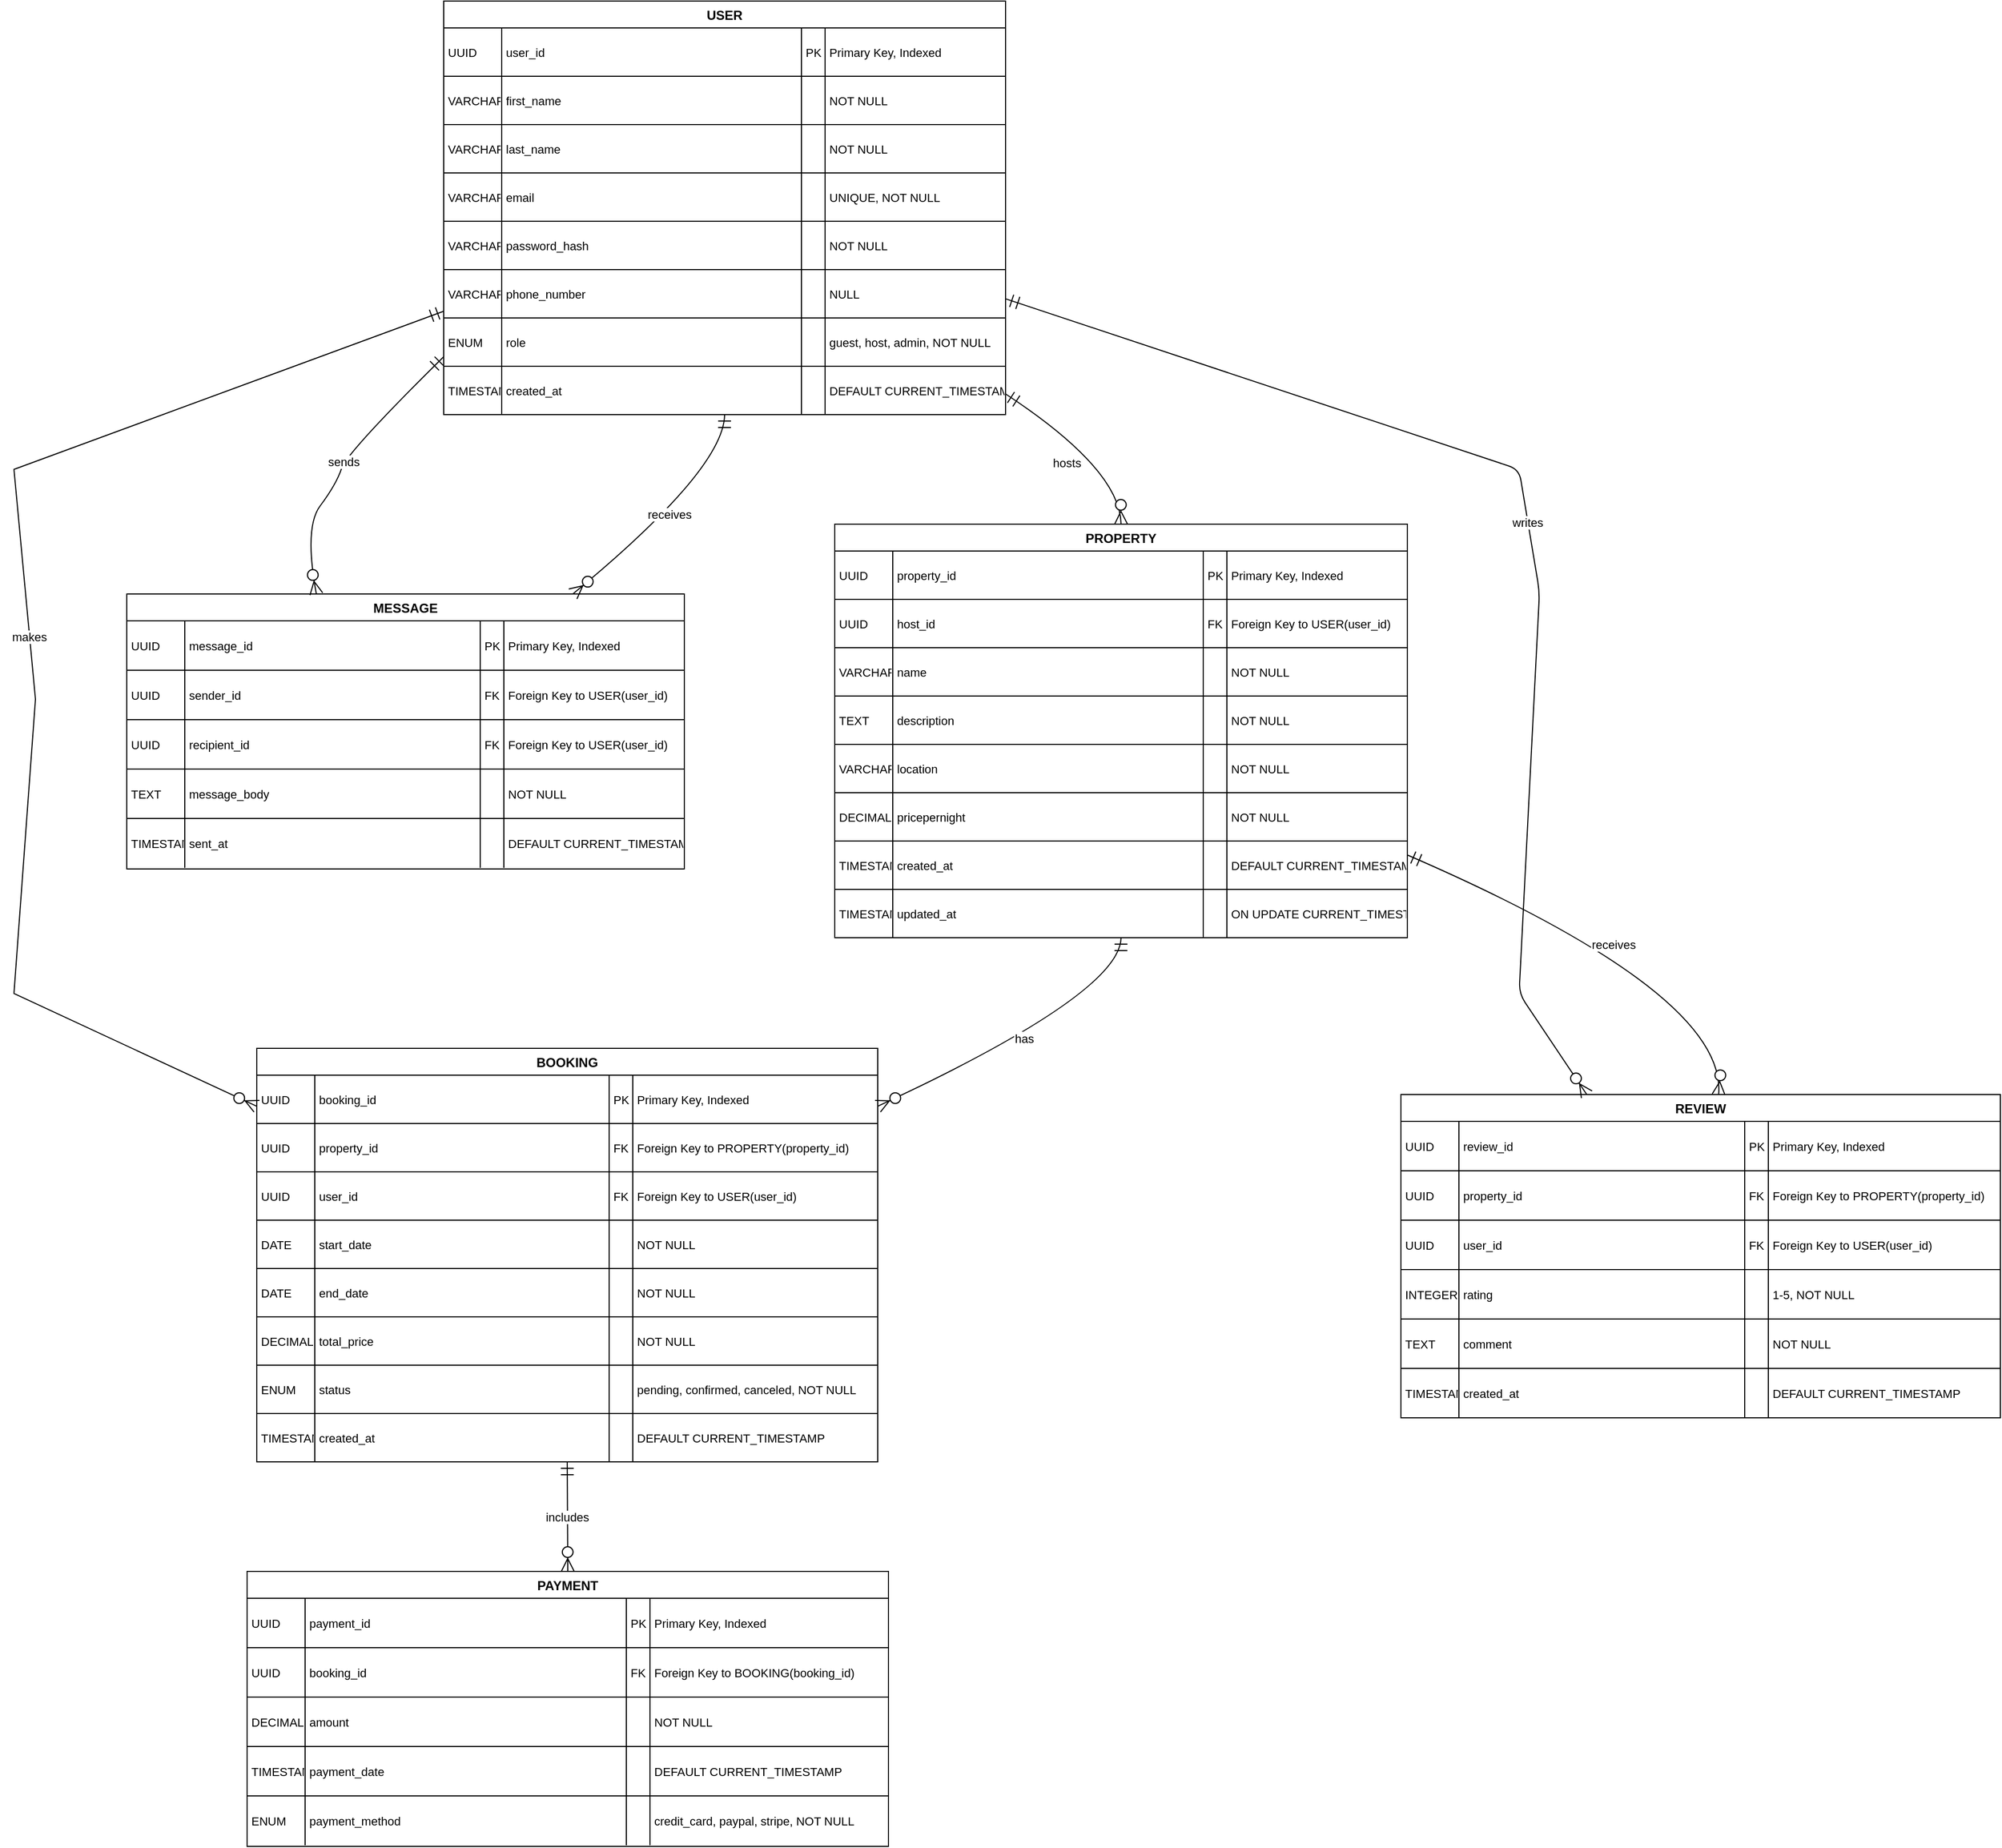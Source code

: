 <mxfile version="27.0.5">
  <diagram name="Page-1" id="VhODeheBOYZsxXw2ZVtC">
    <mxGraphModel dx="371" dy="1289" grid="1" gridSize="10" guides="1" tooltips="1" connect="1" arrows="1" fold="1" page="1" pageScale="1" pageWidth="827" pageHeight="1169" math="0" shadow="0">
      <root>
        <mxCell id="0" />
        <mxCell id="1" parent="0" />
        <mxCell id="x0yfb88HtxfDjiXEh2D_-18" value="USER" style="shape=table;startSize=25;container=1;collapsible=0;childLayout=tableLayout;fixedRows=1;rowLines=1;fontStyle=1;align=center;resizeLast=1;" vertex="1" parent="1">
          <mxGeometry x="420" y="40" width="523" height="385" as="geometry" />
        </mxCell>
        <mxCell id="x0yfb88HtxfDjiXEh2D_-19" style="shape=tableRow;horizontal=0;startSize=0;swimlaneHead=0;swimlaneBody=0;fillColor=none;collapsible=0;dropTarget=0;points=[[0,0.5],[1,0.5]];portConstraint=eastwest;top=0;left=0;right=0;bottom=0;" vertex="1" parent="x0yfb88HtxfDjiXEh2D_-18">
          <mxGeometry y="25" width="523" height="45" as="geometry" />
        </mxCell>
        <mxCell id="x0yfb88HtxfDjiXEh2D_-20" value="UUID" style="shape=partialRectangle;connectable=0;fillColor=none;top=0;left=0;bottom=0;right=0;align=left;spacingLeft=2;overflow=hidden;fontSize=11;" vertex="1" parent="x0yfb88HtxfDjiXEh2D_-19">
          <mxGeometry width="54" height="45" as="geometry">
            <mxRectangle width="54" height="45" as="alternateBounds" />
          </mxGeometry>
        </mxCell>
        <mxCell id="x0yfb88HtxfDjiXEh2D_-21" value="user_id" style="shape=partialRectangle;connectable=0;fillColor=none;top=0;left=0;bottom=0;right=0;align=left;spacingLeft=2;overflow=hidden;fontSize=11;" vertex="1" parent="x0yfb88HtxfDjiXEh2D_-19">
          <mxGeometry x="54" width="279" height="45" as="geometry">
            <mxRectangle width="279" height="45" as="alternateBounds" />
          </mxGeometry>
        </mxCell>
        <mxCell id="x0yfb88HtxfDjiXEh2D_-22" value="PK" style="shape=partialRectangle;connectable=0;fillColor=none;top=0;left=0;bottom=0;right=0;align=left;spacingLeft=2;overflow=hidden;fontSize=11;" vertex="1" parent="x0yfb88HtxfDjiXEh2D_-19">
          <mxGeometry x="333" width="22" height="45" as="geometry">
            <mxRectangle width="22" height="45" as="alternateBounds" />
          </mxGeometry>
        </mxCell>
        <mxCell id="x0yfb88HtxfDjiXEh2D_-23" value="Primary Key, Indexed" style="shape=partialRectangle;connectable=0;fillColor=none;top=0;left=0;bottom=0;right=0;align=left;spacingLeft=2;overflow=hidden;fontSize=11;" vertex="1" parent="x0yfb88HtxfDjiXEh2D_-19">
          <mxGeometry x="355" width="168" height="45" as="geometry">
            <mxRectangle width="168" height="45" as="alternateBounds" />
          </mxGeometry>
        </mxCell>
        <mxCell id="x0yfb88HtxfDjiXEh2D_-24" style="shape=tableRow;horizontal=0;startSize=0;swimlaneHead=0;swimlaneBody=0;fillColor=none;collapsible=0;dropTarget=0;points=[[0,0.5],[1,0.5]];portConstraint=eastwest;top=0;left=0;right=0;bottom=0;" vertex="1" parent="x0yfb88HtxfDjiXEh2D_-18">
          <mxGeometry y="70" width="523" height="45" as="geometry" />
        </mxCell>
        <mxCell id="x0yfb88HtxfDjiXEh2D_-25" value="VARCHAR" style="shape=partialRectangle;connectable=0;fillColor=none;top=0;left=0;bottom=0;right=0;align=left;spacingLeft=2;overflow=hidden;fontSize=11;" vertex="1" parent="x0yfb88HtxfDjiXEh2D_-24">
          <mxGeometry width="54" height="45" as="geometry">
            <mxRectangle width="54" height="45" as="alternateBounds" />
          </mxGeometry>
        </mxCell>
        <mxCell id="x0yfb88HtxfDjiXEh2D_-26" value="first_name" style="shape=partialRectangle;connectable=0;fillColor=none;top=0;left=0;bottom=0;right=0;align=left;spacingLeft=2;overflow=hidden;fontSize=11;" vertex="1" parent="x0yfb88HtxfDjiXEh2D_-24">
          <mxGeometry x="54" width="279" height="45" as="geometry">
            <mxRectangle width="279" height="45" as="alternateBounds" />
          </mxGeometry>
        </mxCell>
        <mxCell id="x0yfb88HtxfDjiXEh2D_-27" value="" style="shape=partialRectangle;connectable=0;fillColor=none;top=0;left=0;bottom=0;right=0;align=left;spacingLeft=2;overflow=hidden;fontSize=11;" vertex="1" parent="x0yfb88HtxfDjiXEh2D_-24">
          <mxGeometry x="333" width="22" height="45" as="geometry">
            <mxRectangle width="22" height="45" as="alternateBounds" />
          </mxGeometry>
        </mxCell>
        <mxCell id="x0yfb88HtxfDjiXEh2D_-28" value="NOT NULL" style="shape=partialRectangle;connectable=0;fillColor=none;top=0;left=0;bottom=0;right=0;align=left;spacingLeft=2;overflow=hidden;fontSize=11;" vertex="1" parent="x0yfb88HtxfDjiXEh2D_-24">
          <mxGeometry x="355" width="168" height="45" as="geometry">
            <mxRectangle width="168" height="45" as="alternateBounds" />
          </mxGeometry>
        </mxCell>
        <mxCell id="x0yfb88HtxfDjiXEh2D_-29" style="shape=tableRow;horizontal=0;startSize=0;swimlaneHead=0;swimlaneBody=0;fillColor=none;collapsible=0;dropTarget=0;points=[[0,0.5],[1,0.5]];portConstraint=eastwest;top=0;left=0;right=0;bottom=0;" vertex="1" parent="x0yfb88HtxfDjiXEh2D_-18">
          <mxGeometry y="115" width="523" height="45" as="geometry" />
        </mxCell>
        <mxCell id="x0yfb88HtxfDjiXEh2D_-30" value="VARCHAR" style="shape=partialRectangle;connectable=0;fillColor=none;top=0;left=0;bottom=0;right=0;align=left;spacingLeft=2;overflow=hidden;fontSize=11;" vertex="1" parent="x0yfb88HtxfDjiXEh2D_-29">
          <mxGeometry width="54" height="45" as="geometry">
            <mxRectangle width="54" height="45" as="alternateBounds" />
          </mxGeometry>
        </mxCell>
        <mxCell id="x0yfb88HtxfDjiXEh2D_-31" value="last_name" style="shape=partialRectangle;connectable=0;fillColor=none;top=0;left=0;bottom=0;right=0;align=left;spacingLeft=2;overflow=hidden;fontSize=11;" vertex="1" parent="x0yfb88HtxfDjiXEh2D_-29">
          <mxGeometry x="54" width="279" height="45" as="geometry">
            <mxRectangle width="279" height="45" as="alternateBounds" />
          </mxGeometry>
        </mxCell>
        <mxCell id="x0yfb88HtxfDjiXEh2D_-32" value="" style="shape=partialRectangle;connectable=0;fillColor=none;top=0;left=0;bottom=0;right=0;align=left;spacingLeft=2;overflow=hidden;fontSize=11;" vertex="1" parent="x0yfb88HtxfDjiXEh2D_-29">
          <mxGeometry x="333" width="22" height="45" as="geometry">
            <mxRectangle width="22" height="45" as="alternateBounds" />
          </mxGeometry>
        </mxCell>
        <mxCell id="x0yfb88HtxfDjiXEh2D_-33" value="NOT NULL" style="shape=partialRectangle;connectable=0;fillColor=none;top=0;left=0;bottom=0;right=0;align=left;spacingLeft=2;overflow=hidden;fontSize=11;" vertex="1" parent="x0yfb88HtxfDjiXEh2D_-29">
          <mxGeometry x="355" width="168" height="45" as="geometry">
            <mxRectangle width="168" height="45" as="alternateBounds" />
          </mxGeometry>
        </mxCell>
        <mxCell id="x0yfb88HtxfDjiXEh2D_-34" style="shape=tableRow;horizontal=0;startSize=0;swimlaneHead=0;swimlaneBody=0;fillColor=none;collapsible=0;dropTarget=0;points=[[0,0.5],[1,0.5]];portConstraint=eastwest;top=0;left=0;right=0;bottom=0;" vertex="1" parent="x0yfb88HtxfDjiXEh2D_-18">
          <mxGeometry y="160" width="523" height="45" as="geometry" />
        </mxCell>
        <mxCell id="x0yfb88HtxfDjiXEh2D_-35" value="VARCHAR" style="shape=partialRectangle;connectable=0;fillColor=none;top=0;left=0;bottom=0;right=0;align=left;spacingLeft=2;overflow=hidden;fontSize=11;" vertex="1" parent="x0yfb88HtxfDjiXEh2D_-34">
          <mxGeometry width="54" height="45" as="geometry">
            <mxRectangle width="54" height="45" as="alternateBounds" />
          </mxGeometry>
        </mxCell>
        <mxCell id="x0yfb88HtxfDjiXEh2D_-36" value="email" style="shape=partialRectangle;connectable=0;fillColor=none;top=0;left=0;bottom=0;right=0;align=left;spacingLeft=2;overflow=hidden;fontSize=11;" vertex="1" parent="x0yfb88HtxfDjiXEh2D_-34">
          <mxGeometry x="54" width="279" height="45" as="geometry">
            <mxRectangle width="279" height="45" as="alternateBounds" />
          </mxGeometry>
        </mxCell>
        <mxCell id="x0yfb88HtxfDjiXEh2D_-37" value="" style="shape=partialRectangle;connectable=0;fillColor=none;top=0;left=0;bottom=0;right=0;align=left;spacingLeft=2;overflow=hidden;fontSize=11;" vertex="1" parent="x0yfb88HtxfDjiXEh2D_-34">
          <mxGeometry x="333" width="22" height="45" as="geometry">
            <mxRectangle width="22" height="45" as="alternateBounds" />
          </mxGeometry>
        </mxCell>
        <mxCell id="x0yfb88HtxfDjiXEh2D_-38" value="UNIQUE, NOT NULL" style="shape=partialRectangle;connectable=0;fillColor=none;top=0;left=0;bottom=0;right=0;align=left;spacingLeft=2;overflow=hidden;fontSize=11;" vertex="1" parent="x0yfb88HtxfDjiXEh2D_-34">
          <mxGeometry x="355" width="168" height="45" as="geometry">
            <mxRectangle width="168" height="45" as="alternateBounds" />
          </mxGeometry>
        </mxCell>
        <mxCell id="x0yfb88HtxfDjiXEh2D_-39" style="shape=tableRow;horizontal=0;startSize=0;swimlaneHead=0;swimlaneBody=0;fillColor=none;collapsible=0;dropTarget=0;points=[[0,0.5],[1,0.5]];portConstraint=eastwest;top=0;left=0;right=0;bottom=0;" vertex="1" parent="x0yfb88HtxfDjiXEh2D_-18">
          <mxGeometry y="205" width="523" height="45" as="geometry" />
        </mxCell>
        <mxCell id="x0yfb88HtxfDjiXEh2D_-40" value="VARCHAR" style="shape=partialRectangle;connectable=0;fillColor=none;top=0;left=0;bottom=0;right=0;align=left;spacingLeft=2;overflow=hidden;fontSize=11;" vertex="1" parent="x0yfb88HtxfDjiXEh2D_-39">
          <mxGeometry width="54" height="45" as="geometry">
            <mxRectangle width="54" height="45" as="alternateBounds" />
          </mxGeometry>
        </mxCell>
        <mxCell id="x0yfb88HtxfDjiXEh2D_-41" value="password_hash" style="shape=partialRectangle;connectable=0;fillColor=none;top=0;left=0;bottom=0;right=0;align=left;spacingLeft=2;overflow=hidden;fontSize=11;" vertex="1" parent="x0yfb88HtxfDjiXEh2D_-39">
          <mxGeometry x="54" width="279" height="45" as="geometry">
            <mxRectangle width="279" height="45" as="alternateBounds" />
          </mxGeometry>
        </mxCell>
        <mxCell id="x0yfb88HtxfDjiXEh2D_-42" value="" style="shape=partialRectangle;connectable=0;fillColor=none;top=0;left=0;bottom=0;right=0;align=left;spacingLeft=2;overflow=hidden;fontSize=11;" vertex="1" parent="x0yfb88HtxfDjiXEh2D_-39">
          <mxGeometry x="333" width="22" height="45" as="geometry">
            <mxRectangle width="22" height="45" as="alternateBounds" />
          </mxGeometry>
        </mxCell>
        <mxCell id="x0yfb88HtxfDjiXEh2D_-43" value="NOT NULL" style="shape=partialRectangle;connectable=0;fillColor=none;top=0;left=0;bottom=0;right=0;align=left;spacingLeft=2;overflow=hidden;fontSize=11;" vertex="1" parent="x0yfb88HtxfDjiXEh2D_-39">
          <mxGeometry x="355" width="168" height="45" as="geometry">
            <mxRectangle width="168" height="45" as="alternateBounds" />
          </mxGeometry>
        </mxCell>
        <mxCell id="x0yfb88HtxfDjiXEh2D_-44" style="shape=tableRow;horizontal=0;startSize=0;swimlaneHead=0;swimlaneBody=0;fillColor=none;collapsible=0;dropTarget=0;points=[[0,0.5],[1,0.5]];portConstraint=eastwest;top=0;left=0;right=0;bottom=0;" vertex="1" parent="x0yfb88HtxfDjiXEh2D_-18">
          <mxGeometry y="250" width="523" height="45" as="geometry" />
        </mxCell>
        <mxCell id="x0yfb88HtxfDjiXEh2D_-45" value="VARCHAR" style="shape=partialRectangle;connectable=0;fillColor=none;top=0;left=0;bottom=0;right=0;align=left;spacingLeft=2;overflow=hidden;fontSize=11;" vertex="1" parent="x0yfb88HtxfDjiXEh2D_-44">
          <mxGeometry width="54" height="45" as="geometry">
            <mxRectangle width="54" height="45" as="alternateBounds" />
          </mxGeometry>
        </mxCell>
        <mxCell id="x0yfb88HtxfDjiXEh2D_-46" value="phone_number" style="shape=partialRectangle;connectable=0;fillColor=none;top=0;left=0;bottom=0;right=0;align=left;spacingLeft=2;overflow=hidden;fontSize=11;" vertex="1" parent="x0yfb88HtxfDjiXEh2D_-44">
          <mxGeometry x="54" width="279" height="45" as="geometry">
            <mxRectangle width="279" height="45" as="alternateBounds" />
          </mxGeometry>
        </mxCell>
        <mxCell id="x0yfb88HtxfDjiXEh2D_-47" value="" style="shape=partialRectangle;connectable=0;fillColor=none;top=0;left=0;bottom=0;right=0;align=left;spacingLeft=2;overflow=hidden;fontSize=11;" vertex="1" parent="x0yfb88HtxfDjiXEh2D_-44">
          <mxGeometry x="333" width="22" height="45" as="geometry">
            <mxRectangle width="22" height="45" as="alternateBounds" />
          </mxGeometry>
        </mxCell>
        <mxCell id="x0yfb88HtxfDjiXEh2D_-48" value="NULL" style="shape=partialRectangle;connectable=0;fillColor=none;top=0;left=0;bottom=0;right=0;align=left;spacingLeft=2;overflow=hidden;fontSize=11;" vertex="1" parent="x0yfb88HtxfDjiXEh2D_-44">
          <mxGeometry x="355" width="168" height="45" as="geometry">
            <mxRectangle width="168" height="45" as="alternateBounds" />
          </mxGeometry>
        </mxCell>
        <mxCell id="x0yfb88HtxfDjiXEh2D_-49" style="shape=tableRow;horizontal=0;startSize=0;swimlaneHead=0;swimlaneBody=0;fillColor=none;collapsible=0;dropTarget=0;points=[[0,0.5],[1,0.5]];portConstraint=eastwest;top=0;left=0;right=0;bottom=0;" vertex="1" parent="x0yfb88HtxfDjiXEh2D_-18">
          <mxGeometry y="295" width="523" height="45" as="geometry" />
        </mxCell>
        <mxCell id="x0yfb88HtxfDjiXEh2D_-50" value="ENUM" style="shape=partialRectangle;connectable=0;fillColor=none;top=0;left=0;bottom=0;right=0;align=left;spacingLeft=2;overflow=hidden;fontSize=11;" vertex="1" parent="x0yfb88HtxfDjiXEh2D_-49">
          <mxGeometry width="54" height="45" as="geometry">
            <mxRectangle width="54" height="45" as="alternateBounds" />
          </mxGeometry>
        </mxCell>
        <mxCell id="x0yfb88HtxfDjiXEh2D_-51" value="role" style="shape=partialRectangle;connectable=0;fillColor=none;top=0;left=0;bottom=0;right=0;align=left;spacingLeft=2;overflow=hidden;fontSize=11;" vertex="1" parent="x0yfb88HtxfDjiXEh2D_-49">
          <mxGeometry x="54" width="279" height="45" as="geometry">
            <mxRectangle width="279" height="45" as="alternateBounds" />
          </mxGeometry>
        </mxCell>
        <mxCell id="x0yfb88HtxfDjiXEh2D_-52" value="" style="shape=partialRectangle;connectable=0;fillColor=none;top=0;left=0;bottom=0;right=0;align=left;spacingLeft=2;overflow=hidden;fontSize=11;" vertex="1" parent="x0yfb88HtxfDjiXEh2D_-49">
          <mxGeometry x="333" width="22" height="45" as="geometry">
            <mxRectangle width="22" height="45" as="alternateBounds" />
          </mxGeometry>
        </mxCell>
        <mxCell id="x0yfb88HtxfDjiXEh2D_-53" value="guest, host, admin, NOT NULL" style="shape=partialRectangle;connectable=0;fillColor=none;top=0;left=0;bottom=0;right=0;align=left;spacingLeft=2;overflow=hidden;fontSize=11;" vertex="1" parent="x0yfb88HtxfDjiXEh2D_-49">
          <mxGeometry x="355" width="168" height="45" as="geometry">
            <mxRectangle width="168" height="45" as="alternateBounds" />
          </mxGeometry>
        </mxCell>
        <mxCell id="x0yfb88HtxfDjiXEh2D_-54" style="shape=tableRow;horizontal=0;startSize=0;swimlaneHead=0;swimlaneBody=0;fillColor=none;collapsible=0;dropTarget=0;points=[[0,0.5],[1,0.5]];portConstraint=eastwest;top=0;left=0;right=0;bottom=0;" vertex="1" parent="x0yfb88HtxfDjiXEh2D_-18">
          <mxGeometry y="340" width="523" height="45" as="geometry" />
        </mxCell>
        <mxCell id="x0yfb88HtxfDjiXEh2D_-55" value="TIMESTAMP" style="shape=partialRectangle;connectable=0;fillColor=none;top=0;left=0;bottom=0;right=0;align=left;spacingLeft=2;overflow=hidden;fontSize=11;" vertex="1" parent="x0yfb88HtxfDjiXEh2D_-54">
          <mxGeometry width="54" height="45" as="geometry">
            <mxRectangle width="54" height="45" as="alternateBounds" />
          </mxGeometry>
        </mxCell>
        <mxCell id="x0yfb88HtxfDjiXEh2D_-56" value="created_at" style="shape=partialRectangle;connectable=0;fillColor=none;top=0;left=0;bottom=0;right=0;align=left;spacingLeft=2;overflow=hidden;fontSize=11;" vertex="1" parent="x0yfb88HtxfDjiXEh2D_-54">
          <mxGeometry x="54" width="279" height="45" as="geometry">
            <mxRectangle width="279" height="45" as="alternateBounds" />
          </mxGeometry>
        </mxCell>
        <mxCell id="x0yfb88HtxfDjiXEh2D_-57" value="" style="shape=partialRectangle;connectable=0;fillColor=none;top=0;left=0;bottom=0;right=0;align=left;spacingLeft=2;overflow=hidden;fontSize=11;" vertex="1" parent="x0yfb88HtxfDjiXEh2D_-54">
          <mxGeometry x="333" width="22" height="45" as="geometry">
            <mxRectangle width="22" height="45" as="alternateBounds" />
          </mxGeometry>
        </mxCell>
        <mxCell id="x0yfb88HtxfDjiXEh2D_-58" value="DEFAULT CURRENT_TIMESTAMP" style="shape=partialRectangle;connectable=0;fillColor=none;top=0;left=0;bottom=0;right=0;align=left;spacingLeft=2;overflow=hidden;fontSize=11;" vertex="1" parent="x0yfb88HtxfDjiXEh2D_-54">
          <mxGeometry x="355" width="168" height="45" as="geometry">
            <mxRectangle width="168" height="45" as="alternateBounds" />
          </mxGeometry>
        </mxCell>
        <mxCell id="x0yfb88HtxfDjiXEh2D_-59" value="PROPERTY" style="shape=table;startSize=25;container=1;collapsible=0;childLayout=tableLayout;fixedRows=1;rowLines=1;fontStyle=1;align=center;resizeLast=1;" vertex="1" parent="1">
          <mxGeometry x="784" y="527" width="533" height="385" as="geometry" />
        </mxCell>
        <mxCell id="x0yfb88HtxfDjiXEh2D_-60" style="shape=tableRow;horizontal=0;startSize=0;swimlaneHead=0;swimlaneBody=0;fillColor=none;collapsible=0;dropTarget=0;points=[[0,0.5],[1,0.5]];portConstraint=eastwest;top=0;left=0;right=0;bottom=0;" vertex="1" parent="x0yfb88HtxfDjiXEh2D_-59">
          <mxGeometry y="25" width="533" height="45" as="geometry" />
        </mxCell>
        <mxCell id="x0yfb88HtxfDjiXEh2D_-61" value="UUID" style="shape=partialRectangle;connectable=0;fillColor=none;top=0;left=0;bottom=0;right=0;align=left;spacingLeft=2;overflow=hidden;fontSize=11;" vertex="1" parent="x0yfb88HtxfDjiXEh2D_-60">
          <mxGeometry width="54" height="45" as="geometry">
            <mxRectangle width="54" height="45" as="alternateBounds" />
          </mxGeometry>
        </mxCell>
        <mxCell id="x0yfb88HtxfDjiXEh2D_-62" value="property_id" style="shape=partialRectangle;connectable=0;fillColor=none;top=0;left=0;bottom=0;right=0;align=left;spacingLeft=2;overflow=hidden;fontSize=11;" vertex="1" parent="x0yfb88HtxfDjiXEh2D_-60">
          <mxGeometry x="54" width="289" height="45" as="geometry">
            <mxRectangle width="289" height="45" as="alternateBounds" />
          </mxGeometry>
        </mxCell>
        <mxCell id="x0yfb88HtxfDjiXEh2D_-63" value="PK" style="shape=partialRectangle;connectable=0;fillColor=none;top=0;left=0;bottom=0;right=0;align=left;spacingLeft=2;overflow=hidden;fontSize=11;" vertex="1" parent="x0yfb88HtxfDjiXEh2D_-60">
          <mxGeometry x="343" width="22" height="45" as="geometry">
            <mxRectangle width="22" height="45" as="alternateBounds" />
          </mxGeometry>
        </mxCell>
        <mxCell id="x0yfb88HtxfDjiXEh2D_-64" value="Primary Key, Indexed" style="shape=partialRectangle;connectable=0;fillColor=none;top=0;left=0;bottom=0;right=0;align=left;spacingLeft=2;overflow=hidden;fontSize=11;" vertex="1" parent="x0yfb88HtxfDjiXEh2D_-60">
          <mxGeometry x="365" width="168" height="45" as="geometry">
            <mxRectangle width="168" height="45" as="alternateBounds" />
          </mxGeometry>
        </mxCell>
        <mxCell id="x0yfb88HtxfDjiXEh2D_-65" style="shape=tableRow;horizontal=0;startSize=0;swimlaneHead=0;swimlaneBody=0;fillColor=none;collapsible=0;dropTarget=0;points=[[0,0.5],[1,0.5]];portConstraint=eastwest;top=0;left=0;right=0;bottom=0;" vertex="1" parent="x0yfb88HtxfDjiXEh2D_-59">
          <mxGeometry y="70" width="533" height="45" as="geometry" />
        </mxCell>
        <mxCell id="x0yfb88HtxfDjiXEh2D_-66" value="UUID" style="shape=partialRectangle;connectable=0;fillColor=none;top=0;left=0;bottom=0;right=0;align=left;spacingLeft=2;overflow=hidden;fontSize=11;" vertex="1" parent="x0yfb88HtxfDjiXEh2D_-65">
          <mxGeometry width="54" height="45" as="geometry">
            <mxRectangle width="54" height="45" as="alternateBounds" />
          </mxGeometry>
        </mxCell>
        <mxCell id="x0yfb88HtxfDjiXEh2D_-67" value="host_id" style="shape=partialRectangle;connectable=0;fillColor=none;top=0;left=0;bottom=0;right=0;align=left;spacingLeft=2;overflow=hidden;fontSize=11;" vertex="1" parent="x0yfb88HtxfDjiXEh2D_-65">
          <mxGeometry x="54" width="289" height="45" as="geometry">
            <mxRectangle width="289" height="45" as="alternateBounds" />
          </mxGeometry>
        </mxCell>
        <mxCell id="x0yfb88HtxfDjiXEh2D_-68" value="FK" style="shape=partialRectangle;connectable=0;fillColor=none;top=0;left=0;bottom=0;right=0;align=left;spacingLeft=2;overflow=hidden;fontSize=11;" vertex="1" parent="x0yfb88HtxfDjiXEh2D_-65">
          <mxGeometry x="343" width="22" height="45" as="geometry">
            <mxRectangle width="22" height="45" as="alternateBounds" />
          </mxGeometry>
        </mxCell>
        <mxCell id="x0yfb88HtxfDjiXEh2D_-69" value="Foreign Key to USER(user_id)" style="shape=partialRectangle;connectable=0;fillColor=none;top=0;left=0;bottom=0;right=0;align=left;spacingLeft=2;overflow=hidden;fontSize=11;" vertex="1" parent="x0yfb88HtxfDjiXEh2D_-65">
          <mxGeometry x="365" width="168" height="45" as="geometry">
            <mxRectangle width="168" height="45" as="alternateBounds" />
          </mxGeometry>
        </mxCell>
        <mxCell id="x0yfb88HtxfDjiXEh2D_-70" style="shape=tableRow;horizontal=0;startSize=0;swimlaneHead=0;swimlaneBody=0;fillColor=none;collapsible=0;dropTarget=0;points=[[0,0.5],[1,0.5]];portConstraint=eastwest;top=0;left=0;right=0;bottom=0;" vertex="1" parent="x0yfb88HtxfDjiXEh2D_-59">
          <mxGeometry y="115" width="533" height="45" as="geometry" />
        </mxCell>
        <mxCell id="x0yfb88HtxfDjiXEh2D_-71" value="VARCHAR" style="shape=partialRectangle;connectable=0;fillColor=none;top=0;left=0;bottom=0;right=0;align=left;spacingLeft=2;overflow=hidden;fontSize=11;" vertex="1" parent="x0yfb88HtxfDjiXEh2D_-70">
          <mxGeometry width="54" height="45" as="geometry">
            <mxRectangle width="54" height="45" as="alternateBounds" />
          </mxGeometry>
        </mxCell>
        <mxCell id="x0yfb88HtxfDjiXEh2D_-72" value="name" style="shape=partialRectangle;connectable=0;fillColor=none;top=0;left=0;bottom=0;right=0;align=left;spacingLeft=2;overflow=hidden;fontSize=11;" vertex="1" parent="x0yfb88HtxfDjiXEh2D_-70">
          <mxGeometry x="54" width="289" height="45" as="geometry">
            <mxRectangle width="289" height="45" as="alternateBounds" />
          </mxGeometry>
        </mxCell>
        <mxCell id="x0yfb88HtxfDjiXEh2D_-73" value="" style="shape=partialRectangle;connectable=0;fillColor=none;top=0;left=0;bottom=0;right=0;align=left;spacingLeft=2;overflow=hidden;fontSize=11;" vertex="1" parent="x0yfb88HtxfDjiXEh2D_-70">
          <mxGeometry x="343" width="22" height="45" as="geometry">
            <mxRectangle width="22" height="45" as="alternateBounds" />
          </mxGeometry>
        </mxCell>
        <mxCell id="x0yfb88HtxfDjiXEh2D_-74" value="NOT NULL" style="shape=partialRectangle;connectable=0;fillColor=none;top=0;left=0;bottom=0;right=0;align=left;spacingLeft=2;overflow=hidden;fontSize=11;" vertex="1" parent="x0yfb88HtxfDjiXEh2D_-70">
          <mxGeometry x="365" width="168" height="45" as="geometry">
            <mxRectangle width="168" height="45" as="alternateBounds" />
          </mxGeometry>
        </mxCell>
        <mxCell id="x0yfb88HtxfDjiXEh2D_-75" style="shape=tableRow;horizontal=0;startSize=0;swimlaneHead=0;swimlaneBody=0;fillColor=none;collapsible=0;dropTarget=0;points=[[0,0.5],[1,0.5]];portConstraint=eastwest;top=0;left=0;right=0;bottom=0;" vertex="1" parent="x0yfb88HtxfDjiXEh2D_-59">
          <mxGeometry y="160" width="533" height="45" as="geometry" />
        </mxCell>
        <mxCell id="x0yfb88HtxfDjiXEh2D_-76" value="TEXT" style="shape=partialRectangle;connectable=0;fillColor=none;top=0;left=0;bottom=0;right=0;align=left;spacingLeft=2;overflow=hidden;fontSize=11;" vertex="1" parent="x0yfb88HtxfDjiXEh2D_-75">
          <mxGeometry width="54" height="45" as="geometry">
            <mxRectangle width="54" height="45" as="alternateBounds" />
          </mxGeometry>
        </mxCell>
        <mxCell id="x0yfb88HtxfDjiXEh2D_-77" value="description" style="shape=partialRectangle;connectable=0;fillColor=none;top=0;left=0;bottom=0;right=0;align=left;spacingLeft=2;overflow=hidden;fontSize=11;" vertex="1" parent="x0yfb88HtxfDjiXEh2D_-75">
          <mxGeometry x="54" width="289" height="45" as="geometry">
            <mxRectangle width="289" height="45" as="alternateBounds" />
          </mxGeometry>
        </mxCell>
        <mxCell id="x0yfb88HtxfDjiXEh2D_-78" value="" style="shape=partialRectangle;connectable=0;fillColor=none;top=0;left=0;bottom=0;right=0;align=left;spacingLeft=2;overflow=hidden;fontSize=11;" vertex="1" parent="x0yfb88HtxfDjiXEh2D_-75">
          <mxGeometry x="343" width="22" height="45" as="geometry">
            <mxRectangle width="22" height="45" as="alternateBounds" />
          </mxGeometry>
        </mxCell>
        <mxCell id="x0yfb88HtxfDjiXEh2D_-79" value="NOT NULL" style="shape=partialRectangle;connectable=0;fillColor=none;top=0;left=0;bottom=0;right=0;align=left;spacingLeft=2;overflow=hidden;fontSize=11;" vertex="1" parent="x0yfb88HtxfDjiXEh2D_-75">
          <mxGeometry x="365" width="168" height="45" as="geometry">
            <mxRectangle width="168" height="45" as="alternateBounds" />
          </mxGeometry>
        </mxCell>
        <mxCell id="x0yfb88HtxfDjiXEh2D_-80" style="shape=tableRow;horizontal=0;startSize=0;swimlaneHead=0;swimlaneBody=0;fillColor=none;collapsible=0;dropTarget=0;points=[[0,0.5],[1,0.5]];portConstraint=eastwest;top=0;left=0;right=0;bottom=0;" vertex="1" parent="x0yfb88HtxfDjiXEh2D_-59">
          <mxGeometry y="205" width="533" height="45" as="geometry" />
        </mxCell>
        <mxCell id="x0yfb88HtxfDjiXEh2D_-81" value="VARCHAR" style="shape=partialRectangle;connectable=0;fillColor=none;top=0;left=0;bottom=0;right=0;align=left;spacingLeft=2;overflow=hidden;fontSize=11;" vertex="1" parent="x0yfb88HtxfDjiXEh2D_-80">
          <mxGeometry width="54" height="45" as="geometry">
            <mxRectangle width="54" height="45" as="alternateBounds" />
          </mxGeometry>
        </mxCell>
        <mxCell id="x0yfb88HtxfDjiXEh2D_-82" value="location" style="shape=partialRectangle;connectable=0;fillColor=none;top=0;left=0;bottom=0;right=0;align=left;spacingLeft=2;overflow=hidden;fontSize=11;" vertex="1" parent="x0yfb88HtxfDjiXEh2D_-80">
          <mxGeometry x="54" width="289" height="45" as="geometry">
            <mxRectangle width="289" height="45" as="alternateBounds" />
          </mxGeometry>
        </mxCell>
        <mxCell id="x0yfb88HtxfDjiXEh2D_-83" value="" style="shape=partialRectangle;connectable=0;fillColor=none;top=0;left=0;bottom=0;right=0;align=left;spacingLeft=2;overflow=hidden;fontSize=11;" vertex="1" parent="x0yfb88HtxfDjiXEh2D_-80">
          <mxGeometry x="343" width="22" height="45" as="geometry">
            <mxRectangle width="22" height="45" as="alternateBounds" />
          </mxGeometry>
        </mxCell>
        <mxCell id="x0yfb88HtxfDjiXEh2D_-84" value="NOT NULL" style="shape=partialRectangle;connectable=0;fillColor=none;top=0;left=0;bottom=0;right=0;align=left;spacingLeft=2;overflow=hidden;fontSize=11;" vertex="1" parent="x0yfb88HtxfDjiXEh2D_-80">
          <mxGeometry x="365" width="168" height="45" as="geometry">
            <mxRectangle width="168" height="45" as="alternateBounds" />
          </mxGeometry>
        </mxCell>
        <mxCell id="x0yfb88HtxfDjiXEh2D_-85" style="shape=tableRow;horizontal=0;startSize=0;swimlaneHead=0;swimlaneBody=0;fillColor=none;collapsible=0;dropTarget=0;points=[[0,0.5],[1,0.5]];portConstraint=eastwest;top=0;left=0;right=0;bottom=0;" vertex="1" parent="x0yfb88HtxfDjiXEh2D_-59">
          <mxGeometry y="250" width="533" height="45" as="geometry" />
        </mxCell>
        <mxCell id="x0yfb88HtxfDjiXEh2D_-86" value="DECIMAL" style="shape=partialRectangle;connectable=0;fillColor=none;top=0;left=0;bottom=0;right=0;align=left;spacingLeft=2;overflow=hidden;fontSize=11;" vertex="1" parent="x0yfb88HtxfDjiXEh2D_-85">
          <mxGeometry width="54" height="45" as="geometry">
            <mxRectangle width="54" height="45" as="alternateBounds" />
          </mxGeometry>
        </mxCell>
        <mxCell id="x0yfb88HtxfDjiXEh2D_-87" value="pricepernight" style="shape=partialRectangle;connectable=0;fillColor=none;top=0;left=0;bottom=0;right=0;align=left;spacingLeft=2;overflow=hidden;fontSize=11;" vertex="1" parent="x0yfb88HtxfDjiXEh2D_-85">
          <mxGeometry x="54" width="289" height="45" as="geometry">
            <mxRectangle width="289" height="45" as="alternateBounds" />
          </mxGeometry>
        </mxCell>
        <mxCell id="x0yfb88HtxfDjiXEh2D_-88" value="" style="shape=partialRectangle;connectable=0;fillColor=none;top=0;left=0;bottom=0;right=0;align=left;spacingLeft=2;overflow=hidden;fontSize=11;" vertex="1" parent="x0yfb88HtxfDjiXEh2D_-85">
          <mxGeometry x="343" width="22" height="45" as="geometry">
            <mxRectangle width="22" height="45" as="alternateBounds" />
          </mxGeometry>
        </mxCell>
        <mxCell id="x0yfb88HtxfDjiXEh2D_-89" value="NOT NULL" style="shape=partialRectangle;connectable=0;fillColor=none;top=0;left=0;bottom=0;right=0;align=left;spacingLeft=2;overflow=hidden;fontSize=11;" vertex="1" parent="x0yfb88HtxfDjiXEh2D_-85">
          <mxGeometry x="365" width="168" height="45" as="geometry">
            <mxRectangle width="168" height="45" as="alternateBounds" />
          </mxGeometry>
        </mxCell>
        <mxCell id="x0yfb88HtxfDjiXEh2D_-90" style="shape=tableRow;horizontal=0;startSize=0;swimlaneHead=0;swimlaneBody=0;fillColor=none;collapsible=0;dropTarget=0;points=[[0,0.5],[1,0.5]];portConstraint=eastwest;top=0;left=0;right=0;bottom=0;" vertex="1" parent="x0yfb88HtxfDjiXEh2D_-59">
          <mxGeometry y="295" width="533" height="45" as="geometry" />
        </mxCell>
        <mxCell id="x0yfb88HtxfDjiXEh2D_-91" value="TIMESTAMP" style="shape=partialRectangle;connectable=0;fillColor=none;top=0;left=0;bottom=0;right=0;align=left;spacingLeft=2;overflow=hidden;fontSize=11;" vertex="1" parent="x0yfb88HtxfDjiXEh2D_-90">
          <mxGeometry width="54" height="45" as="geometry">
            <mxRectangle width="54" height="45" as="alternateBounds" />
          </mxGeometry>
        </mxCell>
        <mxCell id="x0yfb88HtxfDjiXEh2D_-92" value="created_at" style="shape=partialRectangle;connectable=0;fillColor=none;top=0;left=0;bottom=0;right=0;align=left;spacingLeft=2;overflow=hidden;fontSize=11;" vertex="1" parent="x0yfb88HtxfDjiXEh2D_-90">
          <mxGeometry x="54" width="289" height="45" as="geometry">
            <mxRectangle width="289" height="45" as="alternateBounds" />
          </mxGeometry>
        </mxCell>
        <mxCell id="x0yfb88HtxfDjiXEh2D_-93" value="" style="shape=partialRectangle;connectable=0;fillColor=none;top=0;left=0;bottom=0;right=0;align=left;spacingLeft=2;overflow=hidden;fontSize=11;" vertex="1" parent="x0yfb88HtxfDjiXEh2D_-90">
          <mxGeometry x="343" width="22" height="45" as="geometry">
            <mxRectangle width="22" height="45" as="alternateBounds" />
          </mxGeometry>
        </mxCell>
        <mxCell id="x0yfb88HtxfDjiXEh2D_-94" value="DEFAULT CURRENT_TIMESTAMP" style="shape=partialRectangle;connectable=0;fillColor=none;top=0;left=0;bottom=0;right=0;align=left;spacingLeft=2;overflow=hidden;fontSize=11;" vertex="1" parent="x0yfb88HtxfDjiXEh2D_-90">
          <mxGeometry x="365" width="168" height="45" as="geometry">
            <mxRectangle width="168" height="45" as="alternateBounds" />
          </mxGeometry>
        </mxCell>
        <mxCell id="x0yfb88HtxfDjiXEh2D_-95" style="shape=tableRow;horizontal=0;startSize=0;swimlaneHead=0;swimlaneBody=0;fillColor=none;collapsible=0;dropTarget=0;points=[[0,0.5],[1,0.5]];portConstraint=eastwest;top=0;left=0;right=0;bottom=0;" vertex="1" parent="x0yfb88HtxfDjiXEh2D_-59">
          <mxGeometry y="340" width="533" height="45" as="geometry" />
        </mxCell>
        <mxCell id="x0yfb88HtxfDjiXEh2D_-96" value="TIMESTAMP" style="shape=partialRectangle;connectable=0;fillColor=none;top=0;left=0;bottom=0;right=0;align=left;spacingLeft=2;overflow=hidden;fontSize=11;" vertex="1" parent="x0yfb88HtxfDjiXEh2D_-95">
          <mxGeometry width="54" height="45" as="geometry">
            <mxRectangle width="54" height="45" as="alternateBounds" />
          </mxGeometry>
        </mxCell>
        <mxCell id="x0yfb88HtxfDjiXEh2D_-97" value="updated_at" style="shape=partialRectangle;connectable=0;fillColor=none;top=0;left=0;bottom=0;right=0;align=left;spacingLeft=2;overflow=hidden;fontSize=11;" vertex="1" parent="x0yfb88HtxfDjiXEh2D_-95">
          <mxGeometry x="54" width="289" height="45" as="geometry">
            <mxRectangle width="289" height="45" as="alternateBounds" />
          </mxGeometry>
        </mxCell>
        <mxCell id="x0yfb88HtxfDjiXEh2D_-98" value="" style="shape=partialRectangle;connectable=0;fillColor=none;top=0;left=0;bottom=0;right=0;align=left;spacingLeft=2;overflow=hidden;fontSize=11;" vertex="1" parent="x0yfb88HtxfDjiXEh2D_-95">
          <mxGeometry x="343" width="22" height="45" as="geometry">
            <mxRectangle width="22" height="45" as="alternateBounds" />
          </mxGeometry>
        </mxCell>
        <mxCell id="x0yfb88HtxfDjiXEh2D_-99" value="ON UPDATE CURRENT_TIMESTAMP" style="shape=partialRectangle;connectable=0;fillColor=none;top=0;left=0;bottom=0;right=0;align=left;spacingLeft=2;overflow=hidden;fontSize=11;" vertex="1" parent="x0yfb88HtxfDjiXEh2D_-95">
          <mxGeometry x="365" width="168" height="45" as="geometry">
            <mxRectangle width="168" height="45" as="alternateBounds" />
          </mxGeometry>
        </mxCell>
        <mxCell id="x0yfb88HtxfDjiXEh2D_-100" value="BOOKING" style="shape=table;startSize=25;container=1;collapsible=0;childLayout=tableLayout;fixedRows=1;rowLines=1;fontStyle=1;align=center;resizeLast=1;" vertex="1" parent="1">
          <mxGeometry x="246" y="1015" width="578" height="385" as="geometry" />
        </mxCell>
        <mxCell id="x0yfb88HtxfDjiXEh2D_-101" style="shape=tableRow;horizontal=0;startSize=0;swimlaneHead=0;swimlaneBody=0;fillColor=none;collapsible=0;dropTarget=0;points=[[0,0.5],[1,0.5]];portConstraint=eastwest;top=0;left=0;right=0;bottom=0;" vertex="1" parent="x0yfb88HtxfDjiXEh2D_-100">
          <mxGeometry y="25" width="578" height="45" as="geometry" />
        </mxCell>
        <mxCell id="x0yfb88HtxfDjiXEh2D_-102" value="UUID" style="shape=partialRectangle;connectable=0;fillColor=none;top=0;left=0;bottom=0;right=0;align=left;spacingLeft=2;overflow=hidden;fontSize=11;" vertex="1" parent="x0yfb88HtxfDjiXEh2D_-101">
          <mxGeometry width="54" height="45" as="geometry">
            <mxRectangle width="54" height="45" as="alternateBounds" />
          </mxGeometry>
        </mxCell>
        <mxCell id="x0yfb88HtxfDjiXEh2D_-103" value="booking_id" style="shape=partialRectangle;connectable=0;fillColor=none;top=0;left=0;bottom=0;right=0;align=left;spacingLeft=2;overflow=hidden;fontSize=11;" vertex="1" parent="x0yfb88HtxfDjiXEh2D_-101">
          <mxGeometry x="54" width="274" height="45" as="geometry">
            <mxRectangle width="274" height="45" as="alternateBounds" />
          </mxGeometry>
        </mxCell>
        <mxCell id="x0yfb88HtxfDjiXEh2D_-104" value="PK" style="shape=partialRectangle;connectable=0;fillColor=none;top=0;left=0;bottom=0;right=0;align=left;spacingLeft=2;overflow=hidden;fontSize=11;" vertex="1" parent="x0yfb88HtxfDjiXEh2D_-101">
          <mxGeometry x="328" width="22" height="45" as="geometry">
            <mxRectangle width="22" height="45" as="alternateBounds" />
          </mxGeometry>
        </mxCell>
        <mxCell id="x0yfb88HtxfDjiXEh2D_-105" value="Primary Key, Indexed" style="shape=partialRectangle;connectable=0;fillColor=none;top=0;left=0;bottom=0;right=0;align=left;spacingLeft=2;overflow=hidden;fontSize=11;" vertex="1" parent="x0yfb88HtxfDjiXEh2D_-101">
          <mxGeometry x="350" width="228" height="45" as="geometry">
            <mxRectangle width="228" height="45" as="alternateBounds" />
          </mxGeometry>
        </mxCell>
        <mxCell id="x0yfb88HtxfDjiXEh2D_-106" style="shape=tableRow;horizontal=0;startSize=0;swimlaneHead=0;swimlaneBody=0;fillColor=none;collapsible=0;dropTarget=0;points=[[0,0.5],[1,0.5]];portConstraint=eastwest;top=0;left=0;right=0;bottom=0;" vertex="1" parent="x0yfb88HtxfDjiXEh2D_-100">
          <mxGeometry y="70" width="578" height="45" as="geometry" />
        </mxCell>
        <mxCell id="x0yfb88HtxfDjiXEh2D_-107" value="UUID" style="shape=partialRectangle;connectable=0;fillColor=none;top=0;left=0;bottom=0;right=0;align=left;spacingLeft=2;overflow=hidden;fontSize=11;" vertex="1" parent="x0yfb88HtxfDjiXEh2D_-106">
          <mxGeometry width="54" height="45" as="geometry">
            <mxRectangle width="54" height="45" as="alternateBounds" />
          </mxGeometry>
        </mxCell>
        <mxCell id="x0yfb88HtxfDjiXEh2D_-108" value="property_id" style="shape=partialRectangle;connectable=0;fillColor=none;top=0;left=0;bottom=0;right=0;align=left;spacingLeft=2;overflow=hidden;fontSize=11;" vertex="1" parent="x0yfb88HtxfDjiXEh2D_-106">
          <mxGeometry x="54" width="274" height="45" as="geometry">
            <mxRectangle width="274" height="45" as="alternateBounds" />
          </mxGeometry>
        </mxCell>
        <mxCell id="x0yfb88HtxfDjiXEh2D_-109" value="FK" style="shape=partialRectangle;connectable=0;fillColor=none;top=0;left=0;bottom=0;right=0;align=left;spacingLeft=2;overflow=hidden;fontSize=11;" vertex="1" parent="x0yfb88HtxfDjiXEh2D_-106">
          <mxGeometry x="328" width="22" height="45" as="geometry">
            <mxRectangle width="22" height="45" as="alternateBounds" />
          </mxGeometry>
        </mxCell>
        <mxCell id="x0yfb88HtxfDjiXEh2D_-110" value="Foreign Key to PROPERTY(property_id)" style="shape=partialRectangle;connectable=0;fillColor=none;top=0;left=0;bottom=0;right=0;align=left;spacingLeft=2;overflow=hidden;fontSize=11;" vertex="1" parent="x0yfb88HtxfDjiXEh2D_-106">
          <mxGeometry x="350" width="228" height="45" as="geometry">
            <mxRectangle width="228" height="45" as="alternateBounds" />
          </mxGeometry>
        </mxCell>
        <mxCell id="x0yfb88HtxfDjiXEh2D_-111" style="shape=tableRow;horizontal=0;startSize=0;swimlaneHead=0;swimlaneBody=0;fillColor=none;collapsible=0;dropTarget=0;points=[[0,0.5],[1,0.5]];portConstraint=eastwest;top=0;left=0;right=0;bottom=0;" vertex="1" parent="x0yfb88HtxfDjiXEh2D_-100">
          <mxGeometry y="115" width="578" height="45" as="geometry" />
        </mxCell>
        <mxCell id="x0yfb88HtxfDjiXEh2D_-112" value="UUID" style="shape=partialRectangle;connectable=0;fillColor=none;top=0;left=0;bottom=0;right=0;align=left;spacingLeft=2;overflow=hidden;fontSize=11;" vertex="1" parent="x0yfb88HtxfDjiXEh2D_-111">
          <mxGeometry width="54" height="45" as="geometry">
            <mxRectangle width="54" height="45" as="alternateBounds" />
          </mxGeometry>
        </mxCell>
        <mxCell id="x0yfb88HtxfDjiXEh2D_-113" value="user_id" style="shape=partialRectangle;connectable=0;fillColor=none;top=0;left=0;bottom=0;right=0;align=left;spacingLeft=2;overflow=hidden;fontSize=11;" vertex="1" parent="x0yfb88HtxfDjiXEh2D_-111">
          <mxGeometry x="54" width="274" height="45" as="geometry">
            <mxRectangle width="274" height="45" as="alternateBounds" />
          </mxGeometry>
        </mxCell>
        <mxCell id="x0yfb88HtxfDjiXEh2D_-114" value="FK" style="shape=partialRectangle;connectable=0;fillColor=none;top=0;left=0;bottom=0;right=0;align=left;spacingLeft=2;overflow=hidden;fontSize=11;" vertex="1" parent="x0yfb88HtxfDjiXEh2D_-111">
          <mxGeometry x="328" width="22" height="45" as="geometry">
            <mxRectangle width="22" height="45" as="alternateBounds" />
          </mxGeometry>
        </mxCell>
        <mxCell id="x0yfb88HtxfDjiXEh2D_-115" value="Foreign Key to USER(user_id)" style="shape=partialRectangle;connectable=0;fillColor=none;top=0;left=0;bottom=0;right=0;align=left;spacingLeft=2;overflow=hidden;fontSize=11;" vertex="1" parent="x0yfb88HtxfDjiXEh2D_-111">
          <mxGeometry x="350" width="228" height="45" as="geometry">
            <mxRectangle width="228" height="45" as="alternateBounds" />
          </mxGeometry>
        </mxCell>
        <mxCell id="x0yfb88HtxfDjiXEh2D_-116" style="shape=tableRow;horizontal=0;startSize=0;swimlaneHead=0;swimlaneBody=0;fillColor=none;collapsible=0;dropTarget=0;points=[[0,0.5],[1,0.5]];portConstraint=eastwest;top=0;left=0;right=0;bottom=0;" vertex="1" parent="x0yfb88HtxfDjiXEh2D_-100">
          <mxGeometry y="160" width="578" height="45" as="geometry" />
        </mxCell>
        <mxCell id="x0yfb88HtxfDjiXEh2D_-117" value="DATE" style="shape=partialRectangle;connectable=0;fillColor=none;top=0;left=0;bottom=0;right=0;align=left;spacingLeft=2;overflow=hidden;fontSize=11;" vertex="1" parent="x0yfb88HtxfDjiXEh2D_-116">
          <mxGeometry width="54" height="45" as="geometry">
            <mxRectangle width="54" height="45" as="alternateBounds" />
          </mxGeometry>
        </mxCell>
        <mxCell id="x0yfb88HtxfDjiXEh2D_-118" value="start_date" style="shape=partialRectangle;connectable=0;fillColor=none;top=0;left=0;bottom=0;right=0;align=left;spacingLeft=2;overflow=hidden;fontSize=11;" vertex="1" parent="x0yfb88HtxfDjiXEh2D_-116">
          <mxGeometry x="54" width="274" height="45" as="geometry">
            <mxRectangle width="274" height="45" as="alternateBounds" />
          </mxGeometry>
        </mxCell>
        <mxCell id="x0yfb88HtxfDjiXEh2D_-119" value="" style="shape=partialRectangle;connectable=0;fillColor=none;top=0;left=0;bottom=0;right=0;align=left;spacingLeft=2;overflow=hidden;fontSize=11;" vertex="1" parent="x0yfb88HtxfDjiXEh2D_-116">
          <mxGeometry x="328" width="22" height="45" as="geometry">
            <mxRectangle width="22" height="45" as="alternateBounds" />
          </mxGeometry>
        </mxCell>
        <mxCell id="x0yfb88HtxfDjiXEh2D_-120" value="NOT NULL" style="shape=partialRectangle;connectable=0;fillColor=none;top=0;left=0;bottom=0;right=0;align=left;spacingLeft=2;overflow=hidden;fontSize=11;" vertex="1" parent="x0yfb88HtxfDjiXEh2D_-116">
          <mxGeometry x="350" width="228" height="45" as="geometry">
            <mxRectangle width="228" height="45" as="alternateBounds" />
          </mxGeometry>
        </mxCell>
        <mxCell id="x0yfb88HtxfDjiXEh2D_-121" style="shape=tableRow;horizontal=0;startSize=0;swimlaneHead=0;swimlaneBody=0;fillColor=none;collapsible=0;dropTarget=0;points=[[0,0.5],[1,0.5]];portConstraint=eastwest;top=0;left=0;right=0;bottom=0;" vertex="1" parent="x0yfb88HtxfDjiXEh2D_-100">
          <mxGeometry y="205" width="578" height="45" as="geometry" />
        </mxCell>
        <mxCell id="x0yfb88HtxfDjiXEh2D_-122" value="DATE" style="shape=partialRectangle;connectable=0;fillColor=none;top=0;left=0;bottom=0;right=0;align=left;spacingLeft=2;overflow=hidden;fontSize=11;" vertex="1" parent="x0yfb88HtxfDjiXEh2D_-121">
          <mxGeometry width="54" height="45" as="geometry">
            <mxRectangle width="54" height="45" as="alternateBounds" />
          </mxGeometry>
        </mxCell>
        <mxCell id="x0yfb88HtxfDjiXEh2D_-123" value="end_date" style="shape=partialRectangle;connectable=0;fillColor=none;top=0;left=0;bottom=0;right=0;align=left;spacingLeft=2;overflow=hidden;fontSize=11;" vertex="1" parent="x0yfb88HtxfDjiXEh2D_-121">
          <mxGeometry x="54" width="274" height="45" as="geometry">
            <mxRectangle width="274" height="45" as="alternateBounds" />
          </mxGeometry>
        </mxCell>
        <mxCell id="x0yfb88HtxfDjiXEh2D_-124" value="" style="shape=partialRectangle;connectable=0;fillColor=none;top=0;left=0;bottom=0;right=0;align=left;spacingLeft=2;overflow=hidden;fontSize=11;" vertex="1" parent="x0yfb88HtxfDjiXEh2D_-121">
          <mxGeometry x="328" width="22" height="45" as="geometry">
            <mxRectangle width="22" height="45" as="alternateBounds" />
          </mxGeometry>
        </mxCell>
        <mxCell id="x0yfb88HtxfDjiXEh2D_-125" value="NOT NULL" style="shape=partialRectangle;connectable=0;fillColor=none;top=0;left=0;bottom=0;right=0;align=left;spacingLeft=2;overflow=hidden;fontSize=11;" vertex="1" parent="x0yfb88HtxfDjiXEh2D_-121">
          <mxGeometry x="350" width="228" height="45" as="geometry">
            <mxRectangle width="228" height="45" as="alternateBounds" />
          </mxGeometry>
        </mxCell>
        <mxCell id="x0yfb88HtxfDjiXEh2D_-126" style="shape=tableRow;horizontal=0;startSize=0;swimlaneHead=0;swimlaneBody=0;fillColor=none;collapsible=0;dropTarget=0;points=[[0,0.5],[1,0.5]];portConstraint=eastwest;top=0;left=0;right=0;bottom=0;" vertex="1" parent="x0yfb88HtxfDjiXEh2D_-100">
          <mxGeometry y="250" width="578" height="45" as="geometry" />
        </mxCell>
        <mxCell id="x0yfb88HtxfDjiXEh2D_-127" value="DECIMAL" style="shape=partialRectangle;connectable=0;fillColor=none;top=0;left=0;bottom=0;right=0;align=left;spacingLeft=2;overflow=hidden;fontSize=11;" vertex="1" parent="x0yfb88HtxfDjiXEh2D_-126">
          <mxGeometry width="54" height="45" as="geometry">
            <mxRectangle width="54" height="45" as="alternateBounds" />
          </mxGeometry>
        </mxCell>
        <mxCell id="x0yfb88HtxfDjiXEh2D_-128" value="total_price" style="shape=partialRectangle;connectable=0;fillColor=none;top=0;left=0;bottom=0;right=0;align=left;spacingLeft=2;overflow=hidden;fontSize=11;" vertex="1" parent="x0yfb88HtxfDjiXEh2D_-126">
          <mxGeometry x="54" width="274" height="45" as="geometry">
            <mxRectangle width="274" height="45" as="alternateBounds" />
          </mxGeometry>
        </mxCell>
        <mxCell id="x0yfb88HtxfDjiXEh2D_-129" value="" style="shape=partialRectangle;connectable=0;fillColor=none;top=0;left=0;bottom=0;right=0;align=left;spacingLeft=2;overflow=hidden;fontSize=11;" vertex="1" parent="x0yfb88HtxfDjiXEh2D_-126">
          <mxGeometry x="328" width="22" height="45" as="geometry">
            <mxRectangle width="22" height="45" as="alternateBounds" />
          </mxGeometry>
        </mxCell>
        <mxCell id="x0yfb88HtxfDjiXEh2D_-130" value="NOT NULL" style="shape=partialRectangle;connectable=0;fillColor=none;top=0;left=0;bottom=0;right=0;align=left;spacingLeft=2;overflow=hidden;fontSize=11;" vertex="1" parent="x0yfb88HtxfDjiXEh2D_-126">
          <mxGeometry x="350" width="228" height="45" as="geometry">
            <mxRectangle width="228" height="45" as="alternateBounds" />
          </mxGeometry>
        </mxCell>
        <mxCell id="x0yfb88HtxfDjiXEh2D_-131" style="shape=tableRow;horizontal=0;startSize=0;swimlaneHead=0;swimlaneBody=0;fillColor=none;collapsible=0;dropTarget=0;points=[[0,0.5],[1,0.5]];portConstraint=eastwest;top=0;left=0;right=0;bottom=0;" vertex="1" parent="x0yfb88HtxfDjiXEh2D_-100">
          <mxGeometry y="295" width="578" height="45" as="geometry" />
        </mxCell>
        <mxCell id="x0yfb88HtxfDjiXEh2D_-132" value="ENUM" style="shape=partialRectangle;connectable=0;fillColor=none;top=0;left=0;bottom=0;right=0;align=left;spacingLeft=2;overflow=hidden;fontSize=11;" vertex="1" parent="x0yfb88HtxfDjiXEh2D_-131">
          <mxGeometry width="54" height="45" as="geometry">
            <mxRectangle width="54" height="45" as="alternateBounds" />
          </mxGeometry>
        </mxCell>
        <mxCell id="x0yfb88HtxfDjiXEh2D_-133" value="status" style="shape=partialRectangle;connectable=0;fillColor=none;top=0;left=0;bottom=0;right=0;align=left;spacingLeft=2;overflow=hidden;fontSize=11;" vertex="1" parent="x0yfb88HtxfDjiXEh2D_-131">
          <mxGeometry x="54" width="274" height="45" as="geometry">
            <mxRectangle width="274" height="45" as="alternateBounds" />
          </mxGeometry>
        </mxCell>
        <mxCell id="x0yfb88HtxfDjiXEh2D_-134" value="" style="shape=partialRectangle;connectable=0;fillColor=none;top=0;left=0;bottom=0;right=0;align=left;spacingLeft=2;overflow=hidden;fontSize=11;" vertex="1" parent="x0yfb88HtxfDjiXEh2D_-131">
          <mxGeometry x="328" width="22" height="45" as="geometry">
            <mxRectangle width="22" height="45" as="alternateBounds" />
          </mxGeometry>
        </mxCell>
        <mxCell id="x0yfb88HtxfDjiXEh2D_-135" value="pending, confirmed, canceled, NOT NULL" style="shape=partialRectangle;connectable=0;fillColor=none;top=0;left=0;bottom=0;right=0;align=left;spacingLeft=2;overflow=hidden;fontSize=11;" vertex="1" parent="x0yfb88HtxfDjiXEh2D_-131">
          <mxGeometry x="350" width="228" height="45" as="geometry">
            <mxRectangle width="228" height="45" as="alternateBounds" />
          </mxGeometry>
        </mxCell>
        <mxCell id="x0yfb88HtxfDjiXEh2D_-136" style="shape=tableRow;horizontal=0;startSize=0;swimlaneHead=0;swimlaneBody=0;fillColor=none;collapsible=0;dropTarget=0;points=[[0,0.5],[1,0.5]];portConstraint=eastwest;top=0;left=0;right=0;bottom=0;" vertex="1" parent="x0yfb88HtxfDjiXEh2D_-100">
          <mxGeometry y="340" width="578" height="45" as="geometry" />
        </mxCell>
        <mxCell id="x0yfb88HtxfDjiXEh2D_-137" value="TIMESTAMP" style="shape=partialRectangle;connectable=0;fillColor=none;top=0;left=0;bottom=0;right=0;align=left;spacingLeft=2;overflow=hidden;fontSize=11;" vertex="1" parent="x0yfb88HtxfDjiXEh2D_-136">
          <mxGeometry width="54" height="45" as="geometry">
            <mxRectangle width="54" height="45" as="alternateBounds" />
          </mxGeometry>
        </mxCell>
        <mxCell id="x0yfb88HtxfDjiXEh2D_-138" value="created_at" style="shape=partialRectangle;connectable=0;fillColor=none;top=0;left=0;bottom=0;right=0;align=left;spacingLeft=2;overflow=hidden;fontSize=11;" vertex="1" parent="x0yfb88HtxfDjiXEh2D_-136">
          <mxGeometry x="54" width="274" height="45" as="geometry">
            <mxRectangle width="274" height="45" as="alternateBounds" />
          </mxGeometry>
        </mxCell>
        <mxCell id="x0yfb88HtxfDjiXEh2D_-139" value="" style="shape=partialRectangle;connectable=0;fillColor=none;top=0;left=0;bottom=0;right=0;align=left;spacingLeft=2;overflow=hidden;fontSize=11;" vertex="1" parent="x0yfb88HtxfDjiXEh2D_-136">
          <mxGeometry x="328" width="22" height="45" as="geometry">
            <mxRectangle width="22" height="45" as="alternateBounds" />
          </mxGeometry>
        </mxCell>
        <mxCell id="x0yfb88HtxfDjiXEh2D_-140" value="DEFAULT CURRENT_TIMESTAMP" style="shape=partialRectangle;connectable=0;fillColor=none;top=0;left=0;bottom=0;right=0;align=left;spacingLeft=2;overflow=hidden;fontSize=11;" vertex="1" parent="x0yfb88HtxfDjiXEh2D_-136">
          <mxGeometry x="350" width="228" height="45" as="geometry">
            <mxRectangle width="228" height="45" as="alternateBounds" />
          </mxGeometry>
        </mxCell>
        <mxCell id="x0yfb88HtxfDjiXEh2D_-141" value="PAYMENT" style="shape=table;startSize=25;container=1;collapsible=0;childLayout=tableLayout;fixedRows=1;rowLines=1;fontStyle=1;align=center;resizeLast=1;" vertex="1" parent="1">
          <mxGeometry x="237" y="1502" width="597" height="256" as="geometry" />
        </mxCell>
        <mxCell id="x0yfb88HtxfDjiXEh2D_-142" style="shape=tableRow;horizontal=0;startSize=0;swimlaneHead=0;swimlaneBody=0;fillColor=none;collapsible=0;dropTarget=0;points=[[0,0.5],[1,0.5]];portConstraint=eastwest;top=0;left=0;right=0;bottom=0;" vertex="1" parent="x0yfb88HtxfDjiXEh2D_-141">
          <mxGeometry y="25" width="597" height="46" as="geometry" />
        </mxCell>
        <mxCell id="x0yfb88HtxfDjiXEh2D_-143" value="UUID" style="shape=partialRectangle;connectable=0;fillColor=none;top=0;left=0;bottom=0;right=0;align=left;spacingLeft=2;overflow=hidden;fontSize=11;" vertex="1" parent="x0yfb88HtxfDjiXEh2D_-142">
          <mxGeometry width="54" height="46" as="geometry">
            <mxRectangle width="54" height="46" as="alternateBounds" />
          </mxGeometry>
        </mxCell>
        <mxCell id="x0yfb88HtxfDjiXEh2D_-144" value="payment_id" style="shape=partialRectangle;connectable=0;fillColor=none;top=0;left=0;bottom=0;right=0;align=left;spacingLeft=2;overflow=hidden;fontSize=11;" vertex="1" parent="x0yfb88HtxfDjiXEh2D_-142">
          <mxGeometry x="54" width="299" height="46" as="geometry">
            <mxRectangle width="299" height="46" as="alternateBounds" />
          </mxGeometry>
        </mxCell>
        <mxCell id="x0yfb88HtxfDjiXEh2D_-145" value="PK" style="shape=partialRectangle;connectable=0;fillColor=none;top=0;left=0;bottom=0;right=0;align=left;spacingLeft=2;overflow=hidden;fontSize=11;" vertex="1" parent="x0yfb88HtxfDjiXEh2D_-142">
          <mxGeometry x="353" width="22" height="46" as="geometry">
            <mxRectangle width="22" height="46" as="alternateBounds" />
          </mxGeometry>
        </mxCell>
        <mxCell id="x0yfb88HtxfDjiXEh2D_-146" value="Primary Key, Indexed" style="shape=partialRectangle;connectable=0;fillColor=none;top=0;left=0;bottom=0;right=0;align=left;spacingLeft=2;overflow=hidden;fontSize=11;" vertex="1" parent="x0yfb88HtxfDjiXEh2D_-142">
          <mxGeometry x="375" width="222" height="46" as="geometry">
            <mxRectangle width="222" height="46" as="alternateBounds" />
          </mxGeometry>
        </mxCell>
        <mxCell id="x0yfb88HtxfDjiXEh2D_-147" style="shape=tableRow;horizontal=0;startSize=0;swimlaneHead=0;swimlaneBody=0;fillColor=none;collapsible=0;dropTarget=0;points=[[0,0.5],[1,0.5]];portConstraint=eastwest;top=0;left=0;right=0;bottom=0;" vertex="1" parent="x0yfb88HtxfDjiXEh2D_-141">
          <mxGeometry y="71" width="597" height="46" as="geometry" />
        </mxCell>
        <mxCell id="x0yfb88HtxfDjiXEh2D_-148" value="UUID" style="shape=partialRectangle;connectable=0;fillColor=none;top=0;left=0;bottom=0;right=0;align=left;spacingLeft=2;overflow=hidden;fontSize=11;" vertex="1" parent="x0yfb88HtxfDjiXEh2D_-147">
          <mxGeometry width="54" height="46" as="geometry">
            <mxRectangle width="54" height="46" as="alternateBounds" />
          </mxGeometry>
        </mxCell>
        <mxCell id="x0yfb88HtxfDjiXEh2D_-149" value="booking_id" style="shape=partialRectangle;connectable=0;fillColor=none;top=0;left=0;bottom=0;right=0;align=left;spacingLeft=2;overflow=hidden;fontSize=11;" vertex="1" parent="x0yfb88HtxfDjiXEh2D_-147">
          <mxGeometry x="54" width="299" height="46" as="geometry">
            <mxRectangle width="299" height="46" as="alternateBounds" />
          </mxGeometry>
        </mxCell>
        <mxCell id="x0yfb88HtxfDjiXEh2D_-150" value="FK" style="shape=partialRectangle;connectable=0;fillColor=none;top=0;left=0;bottom=0;right=0;align=left;spacingLeft=2;overflow=hidden;fontSize=11;" vertex="1" parent="x0yfb88HtxfDjiXEh2D_-147">
          <mxGeometry x="353" width="22" height="46" as="geometry">
            <mxRectangle width="22" height="46" as="alternateBounds" />
          </mxGeometry>
        </mxCell>
        <mxCell id="x0yfb88HtxfDjiXEh2D_-151" value="Foreign Key to BOOKING(booking_id)" style="shape=partialRectangle;connectable=0;fillColor=none;top=0;left=0;bottom=0;right=0;align=left;spacingLeft=2;overflow=hidden;fontSize=11;" vertex="1" parent="x0yfb88HtxfDjiXEh2D_-147">
          <mxGeometry x="375" width="222" height="46" as="geometry">
            <mxRectangle width="222" height="46" as="alternateBounds" />
          </mxGeometry>
        </mxCell>
        <mxCell id="x0yfb88HtxfDjiXEh2D_-152" style="shape=tableRow;horizontal=0;startSize=0;swimlaneHead=0;swimlaneBody=0;fillColor=none;collapsible=0;dropTarget=0;points=[[0,0.5],[1,0.5]];portConstraint=eastwest;top=0;left=0;right=0;bottom=0;" vertex="1" parent="x0yfb88HtxfDjiXEh2D_-141">
          <mxGeometry y="117" width="597" height="46" as="geometry" />
        </mxCell>
        <mxCell id="x0yfb88HtxfDjiXEh2D_-153" value="DECIMAL" style="shape=partialRectangle;connectable=0;fillColor=none;top=0;left=0;bottom=0;right=0;align=left;spacingLeft=2;overflow=hidden;fontSize=11;" vertex="1" parent="x0yfb88HtxfDjiXEh2D_-152">
          <mxGeometry width="54" height="46" as="geometry">
            <mxRectangle width="54" height="46" as="alternateBounds" />
          </mxGeometry>
        </mxCell>
        <mxCell id="x0yfb88HtxfDjiXEh2D_-154" value="amount" style="shape=partialRectangle;connectable=0;fillColor=none;top=0;left=0;bottom=0;right=0;align=left;spacingLeft=2;overflow=hidden;fontSize=11;" vertex="1" parent="x0yfb88HtxfDjiXEh2D_-152">
          <mxGeometry x="54" width="299" height="46" as="geometry">
            <mxRectangle width="299" height="46" as="alternateBounds" />
          </mxGeometry>
        </mxCell>
        <mxCell id="x0yfb88HtxfDjiXEh2D_-155" value="" style="shape=partialRectangle;connectable=0;fillColor=none;top=0;left=0;bottom=0;right=0;align=left;spacingLeft=2;overflow=hidden;fontSize=11;" vertex="1" parent="x0yfb88HtxfDjiXEh2D_-152">
          <mxGeometry x="353" width="22" height="46" as="geometry">
            <mxRectangle width="22" height="46" as="alternateBounds" />
          </mxGeometry>
        </mxCell>
        <mxCell id="x0yfb88HtxfDjiXEh2D_-156" value="NOT NULL" style="shape=partialRectangle;connectable=0;fillColor=none;top=0;left=0;bottom=0;right=0;align=left;spacingLeft=2;overflow=hidden;fontSize=11;" vertex="1" parent="x0yfb88HtxfDjiXEh2D_-152">
          <mxGeometry x="375" width="222" height="46" as="geometry">
            <mxRectangle width="222" height="46" as="alternateBounds" />
          </mxGeometry>
        </mxCell>
        <mxCell id="x0yfb88HtxfDjiXEh2D_-157" style="shape=tableRow;horizontal=0;startSize=0;swimlaneHead=0;swimlaneBody=0;fillColor=none;collapsible=0;dropTarget=0;points=[[0,0.5],[1,0.5]];portConstraint=eastwest;top=0;left=0;right=0;bottom=0;" vertex="1" parent="x0yfb88HtxfDjiXEh2D_-141">
          <mxGeometry y="163" width="597" height="46" as="geometry" />
        </mxCell>
        <mxCell id="x0yfb88HtxfDjiXEh2D_-158" value="TIMESTAMP" style="shape=partialRectangle;connectable=0;fillColor=none;top=0;left=0;bottom=0;right=0;align=left;spacingLeft=2;overflow=hidden;fontSize=11;" vertex="1" parent="x0yfb88HtxfDjiXEh2D_-157">
          <mxGeometry width="54" height="46" as="geometry">
            <mxRectangle width="54" height="46" as="alternateBounds" />
          </mxGeometry>
        </mxCell>
        <mxCell id="x0yfb88HtxfDjiXEh2D_-159" value="payment_date" style="shape=partialRectangle;connectable=0;fillColor=none;top=0;left=0;bottom=0;right=0;align=left;spacingLeft=2;overflow=hidden;fontSize=11;" vertex="1" parent="x0yfb88HtxfDjiXEh2D_-157">
          <mxGeometry x="54" width="299" height="46" as="geometry">
            <mxRectangle width="299" height="46" as="alternateBounds" />
          </mxGeometry>
        </mxCell>
        <mxCell id="x0yfb88HtxfDjiXEh2D_-160" value="" style="shape=partialRectangle;connectable=0;fillColor=none;top=0;left=0;bottom=0;right=0;align=left;spacingLeft=2;overflow=hidden;fontSize=11;" vertex="1" parent="x0yfb88HtxfDjiXEh2D_-157">
          <mxGeometry x="353" width="22" height="46" as="geometry">
            <mxRectangle width="22" height="46" as="alternateBounds" />
          </mxGeometry>
        </mxCell>
        <mxCell id="x0yfb88HtxfDjiXEh2D_-161" value="DEFAULT CURRENT_TIMESTAMP" style="shape=partialRectangle;connectable=0;fillColor=none;top=0;left=0;bottom=0;right=0;align=left;spacingLeft=2;overflow=hidden;fontSize=11;" vertex="1" parent="x0yfb88HtxfDjiXEh2D_-157">
          <mxGeometry x="375" width="222" height="46" as="geometry">
            <mxRectangle width="222" height="46" as="alternateBounds" />
          </mxGeometry>
        </mxCell>
        <mxCell id="x0yfb88HtxfDjiXEh2D_-162" style="shape=tableRow;horizontal=0;startSize=0;swimlaneHead=0;swimlaneBody=0;fillColor=none;collapsible=0;dropTarget=0;points=[[0,0.5],[1,0.5]];portConstraint=eastwest;top=0;left=0;right=0;bottom=0;" vertex="1" parent="x0yfb88HtxfDjiXEh2D_-141">
          <mxGeometry y="209" width="597" height="46" as="geometry" />
        </mxCell>
        <mxCell id="x0yfb88HtxfDjiXEh2D_-163" value="ENUM" style="shape=partialRectangle;connectable=0;fillColor=none;top=0;left=0;bottom=0;right=0;align=left;spacingLeft=2;overflow=hidden;fontSize=11;" vertex="1" parent="x0yfb88HtxfDjiXEh2D_-162">
          <mxGeometry width="54" height="46" as="geometry">
            <mxRectangle width="54" height="46" as="alternateBounds" />
          </mxGeometry>
        </mxCell>
        <mxCell id="x0yfb88HtxfDjiXEh2D_-164" value="payment_method" style="shape=partialRectangle;connectable=0;fillColor=none;top=0;left=0;bottom=0;right=0;align=left;spacingLeft=2;overflow=hidden;fontSize=11;" vertex="1" parent="x0yfb88HtxfDjiXEh2D_-162">
          <mxGeometry x="54" width="299" height="46" as="geometry">
            <mxRectangle width="299" height="46" as="alternateBounds" />
          </mxGeometry>
        </mxCell>
        <mxCell id="x0yfb88HtxfDjiXEh2D_-165" value="" style="shape=partialRectangle;connectable=0;fillColor=none;top=0;left=0;bottom=0;right=0;align=left;spacingLeft=2;overflow=hidden;fontSize=11;" vertex="1" parent="x0yfb88HtxfDjiXEh2D_-162">
          <mxGeometry x="353" width="22" height="46" as="geometry">
            <mxRectangle width="22" height="46" as="alternateBounds" />
          </mxGeometry>
        </mxCell>
        <mxCell id="x0yfb88HtxfDjiXEh2D_-166" value="credit_card, paypal, stripe, NOT NULL" style="shape=partialRectangle;connectable=0;fillColor=none;top=0;left=0;bottom=0;right=0;align=left;spacingLeft=2;overflow=hidden;fontSize=11;" vertex="1" parent="x0yfb88HtxfDjiXEh2D_-162">
          <mxGeometry x="375" width="222" height="46" as="geometry">
            <mxRectangle width="222" height="46" as="alternateBounds" />
          </mxGeometry>
        </mxCell>
        <mxCell id="x0yfb88HtxfDjiXEh2D_-167" value="REVIEW" style="shape=table;startSize=25;container=1;collapsible=0;childLayout=tableLayout;fixedRows=1;rowLines=1;fontStyle=1;align=center;resizeLast=1;" vertex="1" parent="1">
          <mxGeometry x="1311" y="1058" width="558" height="301" as="geometry" />
        </mxCell>
        <mxCell id="x0yfb88HtxfDjiXEh2D_-168" style="shape=tableRow;horizontal=0;startSize=0;swimlaneHead=0;swimlaneBody=0;fillColor=none;collapsible=0;dropTarget=0;points=[[0,0.5],[1,0.5]];portConstraint=eastwest;top=0;left=0;right=0;bottom=0;" vertex="1" parent="x0yfb88HtxfDjiXEh2D_-167">
          <mxGeometry y="25" width="558" height="46" as="geometry" />
        </mxCell>
        <mxCell id="x0yfb88HtxfDjiXEh2D_-169" value="UUID" style="shape=partialRectangle;connectable=0;fillColor=none;top=0;left=0;bottom=0;right=0;align=left;spacingLeft=2;overflow=hidden;fontSize=11;" vertex="1" parent="x0yfb88HtxfDjiXEh2D_-168">
          <mxGeometry width="54" height="46" as="geometry">
            <mxRectangle width="54" height="46" as="alternateBounds" />
          </mxGeometry>
        </mxCell>
        <mxCell id="x0yfb88HtxfDjiXEh2D_-170" value="review_id" style="shape=partialRectangle;connectable=0;fillColor=none;top=0;left=0;bottom=0;right=0;align=left;spacingLeft=2;overflow=hidden;fontSize=11;" vertex="1" parent="x0yfb88HtxfDjiXEh2D_-168">
          <mxGeometry x="54" width="266" height="46" as="geometry">
            <mxRectangle width="266" height="46" as="alternateBounds" />
          </mxGeometry>
        </mxCell>
        <mxCell id="x0yfb88HtxfDjiXEh2D_-171" value="PK" style="shape=partialRectangle;connectable=0;fillColor=none;top=0;left=0;bottom=0;right=0;align=left;spacingLeft=2;overflow=hidden;fontSize=11;" vertex="1" parent="x0yfb88HtxfDjiXEh2D_-168">
          <mxGeometry x="320" width="22" height="46" as="geometry">
            <mxRectangle width="22" height="46" as="alternateBounds" />
          </mxGeometry>
        </mxCell>
        <mxCell id="x0yfb88HtxfDjiXEh2D_-172" value="Primary Key, Indexed" style="shape=partialRectangle;connectable=0;fillColor=none;top=0;left=0;bottom=0;right=0;align=left;spacingLeft=2;overflow=hidden;fontSize=11;" vertex="1" parent="x0yfb88HtxfDjiXEh2D_-168">
          <mxGeometry x="342" width="216" height="46" as="geometry">
            <mxRectangle width="216" height="46" as="alternateBounds" />
          </mxGeometry>
        </mxCell>
        <mxCell id="x0yfb88HtxfDjiXEh2D_-173" style="shape=tableRow;horizontal=0;startSize=0;swimlaneHead=0;swimlaneBody=0;fillColor=none;collapsible=0;dropTarget=0;points=[[0,0.5],[1,0.5]];portConstraint=eastwest;top=0;left=0;right=0;bottom=0;" vertex="1" parent="x0yfb88HtxfDjiXEh2D_-167">
          <mxGeometry y="71" width="558" height="46" as="geometry" />
        </mxCell>
        <mxCell id="x0yfb88HtxfDjiXEh2D_-174" value="UUID" style="shape=partialRectangle;connectable=0;fillColor=none;top=0;left=0;bottom=0;right=0;align=left;spacingLeft=2;overflow=hidden;fontSize=11;" vertex="1" parent="x0yfb88HtxfDjiXEh2D_-173">
          <mxGeometry width="54" height="46" as="geometry">
            <mxRectangle width="54" height="46" as="alternateBounds" />
          </mxGeometry>
        </mxCell>
        <mxCell id="x0yfb88HtxfDjiXEh2D_-175" value="property_id" style="shape=partialRectangle;connectable=0;fillColor=none;top=0;left=0;bottom=0;right=0;align=left;spacingLeft=2;overflow=hidden;fontSize=11;" vertex="1" parent="x0yfb88HtxfDjiXEh2D_-173">
          <mxGeometry x="54" width="266" height="46" as="geometry">
            <mxRectangle width="266" height="46" as="alternateBounds" />
          </mxGeometry>
        </mxCell>
        <mxCell id="x0yfb88HtxfDjiXEh2D_-176" value="FK" style="shape=partialRectangle;connectable=0;fillColor=none;top=0;left=0;bottom=0;right=0;align=left;spacingLeft=2;overflow=hidden;fontSize=11;" vertex="1" parent="x0yfb88HtxfDjiXEh2D_-173">
          <mxGeometry x="320" width="22" height="46" as="geometry">
            <mxRectangle width="22" height="46" as="alternateBounds" />
          </mxGeometry>
        </mxCell>
        <mxCell id="x0yfb88HtxfDjiXEh2D_-177" value="Foreign Key to PROPERTY(property_id)" style="shape=partialRectangle;connectable=0;fillColor=none;top=0;left=0;bottom=0;right=0;align=left;spacingLeft=2;overflow=hidden;fontSize=11;" vertex="1" parent="x0yfb88HtxfDjiXEh2D_-173">
          <mxGeometry x="342" width="216" height="46" as="geometry">
            <mxRectangle width="216" height="46" as="alternateBounds" />
          </mxGeometry>
        </mxCell>
        <mxCell id="x0yfb88HtxfDjiXEh2D_-178" style="shape=tableRow;horizontal=0;startSize=0;swimlaneHead=0;swimlaneBody=0;fillColor=none;collapsible=0;dropTarget=0;points=[[0,0.5],[1,0.5]];portConstraint=eastwest;top=0;left=0;right=0;bottom=0;" vertex="1" parent="x0yfb88HtxfDjiXEh2D_-167">
          <mxGeometry y="117" width="558" height="46" as="geometry" />
        </mxCell>
        <mxCell id="x0yfb88HtxfDjiXEh2D_-179" value="UUID" style="shape=partialRectangle;connectable=0;fillColor=none;top=0;left=0;bottom=0;right=0;align=left;spacingLeft=2;overflow=hidden;fontSize=11;" vertex="1" parent="x0yfb88HtxfDjiXEh2D_-178">
          <mxGeometry width="54" height="46" as="geometry">
            <mxRectangle width="54" height="46" as="alternateBounds" />
          </mxGeometry>
        </mxCell>
        <mxCell id="x0yfb88HtxfDjiXEh2D_-180" value="user_id" style="shape=partialRectangle;connectable=0;fillColor=none;top=0;left=0;bottom=0;right=0;align=left;spacingLeft=2;overflow=hidden;fontSize=11;" vertex="1" parent="x0yfb88HtxfDjiXEh2D_-178">
          <mxGeometry x="54" width="266" height="46" as="geometry">
            <mxRectangle width="266" height="46" as="alternateBounds" />
          </mxGeometry>
        </mxCell>
        <mxCell id="x0yfb88HtxfDjiXEh2D_-181" value="FK" style="shape=partialRectangle;connectable=0;fillColor=none;top=0;left=0;bottom=0;right=0;align=left;spacingLeft=2;overflow=hidden;fontSize=11;" vertex="1" parent="x0yfb88HtxfDjiXEh2D_-178">
          <mxGeometry x="320" width="22" height="46" as="geometry">
            <mxRectangle width="22" height="46" as="alternateBounds" />
          </mxGeometry>
        </mxCell>
        <mxCell id="x0yfb88HtxfDjiXEh2D_-182" value="Foreign Key to USER(user_id)" style="shape=partialRectangle;connectable=0;fillColor=none;top=0;left=0;bottom=0;right=0;align=left;spacingLeft=2;overflow=hidden;fontSize=11;" vertex="1" parent="x0yfb88HtxfDjiXEh2D_-178">
          <mxGeometry x="342" width="216" height="46" as="geometry">
            <mxRectangle width="216" height="46" as="alternateBounds" />
          </mxGeometry>
        </mxCell>
        <mxCell id="x0yfb88HtxfDjiXEh2D_-183" style="shape=tableRow;horizontal=0;startSize=0;swimlaneHead=0;swimlaneBody=0;fillColor=none;collapsible=0;dropTarget=0;points=[[0,0.5],[1,0.5]];portConstraint=eastwest;top=0;left=0;right=0;bottom=0;" vertex="1" parent="x0yfb88HtxfDjiXEh2D_-167">
          <mxGeometry y="163" width="558" height="46" as="geometry" />
        </mxCell>
        <mxCell id="x0yfb88HtxfDjiXEh2D_-184" value="INTEGER" style="shape=partialRectangle;connectable=0;fillColor=none;top=0;left=0;bottom=0;right=0;align=left;spacingLeft=2;overflow=hidden;fontSize=11;" vertex="1" parent="x0yfb88HtxfDjiXEh2D_-183">
          <mxGeometry width="54" height="46" as="geometry">
            <mxRectangle width="54" height="46" as="alternateBounds" />
          </mxGeometry>
        </mxCell>
        <mxCell id="x0yfb88HtxfDjiXEh2D_-185" value="rating" style="shape=partialRectangle;connectable=0;fillColor=none;top=0;left=0;bottom=0;right=0;align=left;spacingLeft=2;overflow=hidden;fontSize=11;" vertex="1" parent="x0yfb88HtxfDjiXEh2D_-183">
          <mxGeometry x="54" width="266" height="46" as="geometry">
            <mxRectangle width="266" height="46" as="alternateBounds" />
          </mxGeometry>
        </mxCell>
        <mxCell id="x0yfb88HtxfDjiXEh2D_-186" value="" style="shape=partialRectangle;connectable=0;fillColor=none;top=0;left=0;bottom=0;right=0;align=left;spacingLeft=2;overflow=hidden;fontSize=11;" vertex="1" parent="x0yfb88HtxfDjiXEh2D_-183">
          <mxGeometry x="320" width="22" height="46" as="geometry">
            <mxRectangle width="22" height="46" as="alternateBounds" />
          </mxGeometry>
        </mxCell>
        <mxCell id="x0yfb88HtxfDjiXEh2D_-187" value="1-5, NOT NULL" style="shape=partialRectangle;connectable=0;fillColor=none;top=0;left=0;bottom=0;right=0;align=left;spacingLeft=2;overflow=hidden;fontSize=11;" vertex="1" parent="x0yfb88HtxfDjiXEh2D_-183">
          <mxGeometry x="342" width="216" height="46" as="geometry">
            <mxRectangle width="216" height="46" as="alternateBounds" />
          </mxGeometry>
        </mxCell>
        <mxCell id="x0yfb88HtxfDjiXEh2D_-188" style="shape=tableRow;horizontal=0;startSize=0;swimlaneHead=0;swimlaneBody=0;fillColor=none;collapsible=0;dropTarget=0;points=[[0,0.5],[1,0.5]];portConstraint=eastwest;top=0;left=0;right=0;bottom=0;" vertex="1" parent="x0yfb88HtxfDjiXEh2D_-167">
          <mxGeometry y="209" width="558" height="46" as="geometry" />
        </mxCell>
        <mxCell id="x0yfb88HtxfDjiXEh2D_-189" value="TEXT" style="shape=partialRectangle;connectable=0;fillColor=none;top=0;left=0;bottom=0;right=0;align=left;spacingLeft=2;overflow=hidden;fontSize=11;" vertex="1" parent="x0yfb88HtxfDjiXEh2D_-188">
          <mxGeometry width="54" height="46" as="geometry">
            <mxRectangle width="54" height="46" as="alternateBounds" />
          </mxGeometry>
        </mxCell>
        <mxCell id="x0yfb88HtxfDjiXEh2D_-190" value="comment" style="shape=partialRectangle;connectable=0;fillColor=none;top=0;left=0;bottom=0;right=0;align=left;spacingLeft=2;overflow=hidden;fontSize=11;" vertex="1" parent="x0yfb88HtxfDjiXEh2D_-188">
          <mxGeometry x="54" width="266" height="46" as="geometry">
            <mxRectangle width="266" height="46" as="alternateBounds" />
          </mxGeometry>
        </mxCell>
        <mxCell id="x0yfb88HtxfDjiXEh2D_-191" value="" style="shape=partialRectangle;connectable=0;fillColor=none;top=0;left=0;bottom=0;right=0;align=left;spacingLeft=2;overflow=hidden;fontSize=11;" vertex="1" parent="x0yfb88HtxfDjiXEh2D_-188">
          <mxGeometry x="320" width="22" height="46" as="geometry">
            <mxRectangle width="22" height="46" as="alternateBounds" />
          </mxGeometry>
        </mxCell>
        <mxCell id="x0yfb88HtxfDjiXEh2D_-192" value="NOT NULL" style="shape=partialRectangle;connectable=0;fillColor=none;top=0;left=0;bottom=0;right=0;align=left;spacingLeft=2;overflow=hidden;fontSize=11;" vertex="1" parent="x0yfb88HtxfDjiXEh2D_-188">
          <mxGeometry x="342" width="216" height="46" as="geometry">
            <mxRectangle width="216" height="46" as="alternateBounds" />
          </mxGeometry>
        </mxCell>
        <mxCell id="x0yfb88HtxfDjiXEh2D_-193" style="shape=tableRow;horizontal=0;startSize=0;swimlaneHead=0;swimlaneBody=0;fillColor=none;collapsible=0;dropTarget=0;points=[[0,0.5],[1,0.5]];portConstraint=eastwest;top=0;left=0;right=0;bottom=0;" vertex="1" parent="x0yfb88HtxfDjiXEh2D_-167">
          <mxGeometry y="255" width="558" height="46" as="geometry" />
        </mxCell>
        <mxCell id="x0yfb88HtxfDjiXEh2D_-194" value="TIMESTAMP" style="shape=partialRectangle;connectable=0;fillColor=none;top=0;left=0;bottom=0;right=0;align=left;spacingLeft=2;overflow=hidden;fontSize=11;" vertex="1" parent="x0yfb88HtxfDjiXEh2D_-193">
          <mxGeometry width="54" height="46" as="geometry">
            <mxRectangle width="54" height="46" as="alternateBounds" />
          </mxGeometry>
        </mxCell>
        <mxCell id="x0yfb88HtxfDjiXEh2D_-195" value="created_at" style="shape=partialRectangle;connectable=0;fillColor=none;top=0;left=0;bottom=0;right=0;align=left;spacingLeft=2;overflow=hidden;fontSize=11;" vertex="1" parent="x0yfb88HtxfDjiXEh2D_-193">
          <mxGeometry x="54" width="266" height="46" as="geometry">
            <mxRectangle width="266" height="46" as="alternateBounds" />
          </mxGeometry>
        </mxCell>
        <mxCell id="x0yfb88HtxfDjiXEh2D_-196" value="" style="shape=partialRectangle;connectable=0;fillColor=none;top=0;left=0;bottom=0;right=0;align=left;spacingLeft=2;overflow=hidden;fontSize=11;" vertex="1" parent="x0yfb88HtxfDjiXEh2D_-193">
          <mxGeometry x="320" width="22" height="46" as="geometry">
            <mxRectangle width="22" height="46" as="alternateBounds" />
          </mxGeometry>
        </mxCell>
        <mxCell id="x0yfb88HtxfDjiXEh2D_-197" value="DEFAULT CURRENT_TIMESTAMP" style="shape=partialRectangle;connectable=0;fillColor=none;top=0;left=0;bottom=0;right=0;align=left;spacingLeft=2;overflow=hidden;fontSize=11;" vertex="1" parent="x0yfb88HtxfDjiXEh2D_-193">
          <mxGeometry x="342" width="216" height="46" as="geometry">
            <mxRectangle width="216" height="46" as="alternateBounds" />
          </mxGeometry>
        </mxCell>
        <mxCell id="x0yfb88HtxfDjiXEh2D_-198" value="MESSAGE" style="shape=table;startSize=25;container=1;collapsible=0;childLayout=tableLayout;fixedRows=1;rowLines=1;fontStyle=1;align=center;resizeLast=1;" vertex="1" parent="1">
          <mxGeometry x="125" y="592" width="519" height="256" as="geometry" />
        </mxCell>
        <mxCell id="x0yfb88HtxfDjiXEh2D_-199" style="shape=tableRow;horizontal=0;startSize=0;swimlaneHead=0;swimlaneBody=0;fillColor=none;collapsible=0;dropTarget=0;points=[[0,0.5],[1,0.5]];portConstraint=eastwest;top=0;left=0;right=0;bottom=0;" vertex="1" parent="x0yfb88HtxfDjiXEh2D_-198">
          <mxGeometry y="25" width="519" height="46" as="geometry" />
        </mxCell>
        <mxCell id="x0yfb88HtxfDjiXEh2D_-200" value="UUID" style="shape=partialRectangle;connectable=0;fillColor=none;top=0;left=0;bottom=0;right=0;align=left;spacingLeft=2;overflow=hidden;fontSize=11;" vertex="1" parent="x0yfb88HtxfDjiXEh2D_-199">
          <mxGeometry width="54" height="46" as="geometry">
            <mxRectangle width="54" height="46" as="alternateBounds" />
          </mxGeometry>
        </mxCell>
        <mxCell id="x0yfb88HtxfDjiXEh2D_-201" value="message_id" style="shape=partialRectangle;connectable=0;fillColor=none;top=0;left=0;bottom=0;right=0;align=left;spacingLeft=2;overflow=hidden;fontSize=11;" vertex="1" parent="x0yfb88HtxfDjiXEh2D_-199">
          <mxGeometry x="54" width="275" height="46" as="geometry">
            <mxRectangle width="275" height="46" as="alternateBounds" />
          </mxGeometry>
        </mxCell>
        <mxCell id="x0yfb88HtxfDjiXEh2D_-202" value="PK" style="shape=partialRectangle;connectable=0;fillColor=none;top=0;left=0;bottom=0;right=0;align=left;spacingLeft=2;overflow=hidden;fontSize=11;" vertex="1" parent="x0yfb88HtxfDjiXEh2D_-199">
          <mxGeometry x="329" width="22" height="46" as="geometry">
            <mxRectangle width="22" height="46" as="alternateBounds" />
          </mxGeometry>
        </mxCell>
        <mxCell id="x0yfb88HtxfDjiXEh2D_-203" value="Primary Key, Indexed" style="shape=partialRectangle;connectable=0;fillColor=none;top=0;left=0;bottom=0;right=0;align=left;spacingLeft=2;overflow=hidden;fontSize=11;" vertex="1" parent="x0yfb88HtxfDjiXEh2D_-199">
          <mxGeometry x="351" width="168" height="46" as="geometry">
            <mxRectangle width="168" height="46" as="alternateBounds" />
          </mxGeometry>
        </mxCell>
        <mxCell id="x0yfb88HtxfDjiXEh2D_-204" style="shape=tableRow;horizontal=0;startSize=0;swimlaneHead=0;swimlaneBody=0;fillColor=none;collapsible=0;dropTarget=0;points=[[0,0.5],[1,0.5]];portConstraint=eastwest;top=0;left=0;right=0;bottom=0;" vertex="1" parent="x0yfb88HtxfDjiXEh2D_-198">
          <mxGeometry y="71" width="519" height="46" as="geometry" />
        </mxCell>
        <mxCell id="x0yfb88HtxfDjiXEh2D_-205" value="UUID" style="shape=partialRectangle;connectable=0;fillColor=none;top=0;left=0;bottom=0;right=0;align=left;spacingLeft=2;overflow=hidden;fontSize=11;" vertex="1" parent="x0yfb88HtxfDjiXEh2D_-204">
          <mxGeometry width="54" height="46" as="geometry">
            <mxRectangle width="54" height="46" as="alternateBounds" />
          </mxGeometry>
        </mxCell>
        <mxCell id="x0yfb88HtxfDjiXEh2D_-206" value="sender_id" style="shape=partialRectangle;connectable=0;fillColor=none;top=0;left=0;bottom=0;right=0;align=left;spacingLeft=2;overflow=hidden;fontSize=11;" vertex="1" parent="x0yfb88HtxfDjiXEh2D_-204">
          <mxGeometry x="54" width="275" height="46" as="geometry">
            <mxRectangle width="275" height="46" as="alternateBounds" />
          </mxGeometry>
        </mxCell>
        <mxCell id="x0yfb88HtxfDjiXEh2D_-207" value="FK" style="shape=partialRectangle;connectable=0;fillColor=none;top=0;left=0;bottom=0;right=0;align=left;spacingLeft=2;overflow=hidden;fontSize=11;" vertex="1" parent="x0yfb88HtxfDjiXEh2D_-204">
          <mxGeometry x="329" width="22" height="46" as="geometry">
            <mxRectangle width="22" height="46" as="alternateBounds" />
          </mxGeometry>
        </mxCell>
        <mxCell id="x0yfb88HtxfDjiXEh2D_-208" value="Foreign Key to USER(user_id)" style="shape=partialRectangle;connectable=0;fillColor=none;top=0;left=0;bottom=0;right=0;align=left;spacingLeft=2;overflow=hidden;fontSize=11;" vertex="1" parent="x0yfb88HtxfDjiXEh2D_-204">
          <mxGeometry x="351" width="168" height="46" as="geometry">
            <mxRectangle width="168" height="46" as="alternateBounds" />
          </mxGeometry>
        </mxCell>
        <mxCell id="x0yfb88HtxfDjiXEh2D_-209" style="shape=tableRow;horizontal=0;startSize=0;swimlaneHead=0;swimlaneBody=0;fillColor=none;collapsible=0;dropTarget=0;points=[[0,0.5],[1,0.5]];portConstraint=eastwest;top=0;left=0;right=0;bottom=0;" vertex="1" parent="x0yfb88HtxfDjiXEh2D_-198">
          <mxGeometry y="117" width="519" height="46" as="geometry" />
        </mxCell>
        <mxCell id="x0yfb88HtxfDjiXEh2D_-210" value="UUID" style="shape=partialRectangle;connectable=0;fillColor=none;top=0;left=0;bottom=0;right=0;align=left;spacingLeft=2;overflow=hidden;fontSize=11;" vertex="1" parent="x0yfb88HtxfDjiXEh2D_-209">
          <mxGeometry width="54" height="46" as="geometry">
            <mxRectangle width="54" height="46" as="alternateBounds" />
          </mxGeometry>
        </mxCell>
        <mxCell id="x0yfb88HtxfDjiXEh2D_-211" value="recipient_id" style="shape=partialRectangle;connectable=0;fillColor=none;top=0;left=0;bottom=0;right=0;align=left;spacingLeft=2;overflow=hidden;fontSize=11;" vertex="1" parent="x0yfb88HtxfDjiXEh2D_-209">
          <mxGeometry x="54" width="275" height="46" as="geometry">
            <mxRectangle width="275" height="46" as="alternateBounds" />
          </mxGeometry>
        </mxCell>
        <mxCell id="x0yfb88HtxfDjiXEh2D_-212" value="FK" style="shape=partialRectangle;connectable=0;fillColor=none;top=0;left=0;bottom=0;right=0;align=left;spacingLeft=2;overflow=hidden;fontSize=11;" vertex="1" parent="x0yfb88HtxfDjiXEh2D_-209">
          <mxGeometry x="329" width="22" height="46" as="geometry">
            <mxRectangle width="22" height="46" as="alternateBounds" />
          </mxGeometry>
        </mxCell>
        <mxCell id="x0yfb88HtxfDjiXEh2D_-213" value="Foreign Key to USER(user_id)" style="shape=partialRectangle;connectable=0;fillColor=none;top=0;left=0;bottom=0;right=0;align=left;spacingLeft=2;overflow=hidden;fontSize=11;" vertex="1" parent="x0yfb88HtxfDjiXEh2D_-209">
          <mxGeometry x="351" width="168" height="46" as="geometry">
            <mxRectangle width="168" height="46" as="alternateBounds" />
          </mxGeometry>
        </mxCell>
        <mxCell id="x0yfb88HtxfDjiXEh2D_-214" style="shape=tableRow;horizontal=0;startSize=0;swimlaneHead=0;swimlaneBody=0;fillColor=none;collapsible=0;dropTarget=0;points=[[0,0.5],[1,0.5]];portConstraint=eastwest;top=0;left=0;right=0;bottom=0;" vertex="1" parent="x0yfb88HtxfDjiXEh2D_-198">
          <mxGeometry y="163" width="519" height="46" as="geometry" />
        </mxCell>
        <mxCell id="x0yfb88HtxfDjiXEh2D_-215" value="TEXT" style="shape=partialRectangle;connectable=0;fillColor=none;top=0;left=0;bottom=0;right=0;align=left;spacingLeft=2;overflow=hidden;fontSize=11;" vertex="1" parent="x0yfb88HtxfDjiXEh2D_-214">
          <mxGeometry width="54" height="46" as="geometry">
            <mxRectangle width="54" height="46" as="alternateBounds" />
          </mxGeometry>
        </mxCell>
        <mxCell id="x0yfb88HtxfDjiXEh2D_-216" value="message_body" style="shape=partialRectangle;connectable=0;fillColor=none;top=0;left=0;bottom=0;right=0;align=left;spacingLeft=2;overflow=hidden;fontSize=11;" vertex="1" parent="x0yfb88HtxfDjiXEh2D_-214">
          <mxGeometry x="54" width="275" height="46" as="geometry">
            <mxRectangle width="275" height="46" as="alternateBounds" />
          </mxGeometry>
        </mxCell>
        <mxCell id="x0yfb88HtxfDjiXEh2D_-217" value="" style="shape=partialRectangle;connectable=0;fillColor=none;top=0;left=0;bottom=0;right=0;align=left;spacingLeft=2;overflow=hidden;fontSize=11;" vertex="1" parent="x0yfb88HtxfDjiXEh2D_-214">
          <mxGeometry x="329" width="22" height="46" as="geometry">
            <mxRectangle width="22" height="46" as="alternateBounds" />
          </mxGeometry>
        </mxCell>
        <mxCell id="x0yfb88HtxfDjiXEh2D_-218" value="NOT NULL" style="shape=partialRectangle;connectable=0;fillColor=none;top=0;left=0;bottom=0;right=0;align=left;spacingLeft=2;overflow=hidden;fontSize=11;" vertex="1" parent="x0yfb88HtxfDjiXEh2D_-214">
          <mxGeometry x="351" width="168" height="46" as="geometry">
            <mxRectangle width="168" height="46" as="alternateBounds" />
          </mxGeometry>
        </mxCell>
        <mxCell id="x0yfb88HtxfDjiXEh2D_-219" style="shape=tableRow;horizontal=0;startSize=0;swimlaneHead=0;swimlaneBody=0;fillColor=none;collapsible=0;dropTarget=0;points=[[0,0.5],[1,0.5]];portConstraint=eastwest;top=0;left=0;right=0;bottom=0;" vertex="1" parent="x0yfb88HtxfDjiXEh2D_-198">
          <mxGeometry y="209" width="519" height="46" as="geometry" />
        </mxCell>
        <mxCell id="x0yfb88HtxfDjiXEh2D_-220" value="TIMESTAMP" style="shape=partialRectangle;connectable=0;fillColor=none;top=0;left=0;bottom=0;right=0;align=left;spacingLeft=2;overflow=hidden;fontSize=11;" vertex="1" parent="x0yfb88HtxfDjiXEh2D_-219">
          <mxGeometry width="54" height="46" as="geometry">
            <mxRectangle width="54" height="46" as="alternateBounds" />
          </mxGeometry>
        </mxCell>
        <mxCell id="x0yfb88HtxfDjiXEh2D_-221" value="sent_at" style="shape=partialRectangle;connectable=0;fillColor=none;top=0;left=0;bottom=0;right=0;align=left;spacingLeft=2;overflow=hidden;fontSize=11;" vertex="1" parent="x0yfb88HtxfDjiXEh2D_-219">
          <mxGeometry x="54" width="275" height="46" as="geometry">
            <mxRectangle width="275" height="46" as="alternateBounds" />
          </mxGeometry>
        </mxCell>
        <mxCell id="x0yfb88HtxfDjiXEh2D_-222" value="" style="shape=partialRectangle;connectable=0;fillColor=none;top=0;left=0;bottom=0;right=0;align=left;spacingLeft=2;overflow=hidden;fontSize=11;" vertex="1" parent="x0yfb88HtxfDjiXEh2D_-219">
          <mxGeometry x="329" width="22" height="46" as="geometry">
            <mxRectangle width="22" height="46" as="alternateBounds" />
          </mxGeometry>
        </mxCell>
        <mxCell id="x0yfb88HtxfDjiXEh2D_-223" value="DEFAULT CURRENT_TIMESTAMP" style="shape=partialRectangle;connectable=0;fillColor=none;top=0;left=0;bottom=0;right=0;align=left;spacingLeft=2;overflow=hidden;fontSize=11;" vertex="1" parent="x0yfb88HtxfDjiXEh2D_-219">
          <mxGeometry x="351" width="168" height="46" as="geometry">
            <mxRectangle width="168" height="46" as="alternateBounds" />
          </mxGeometry>
        </mxCell>
        <mxCell id="x0yfb88HtxfDjiXEh2D_-224" value="hosts" style="curved=1;startArrow=ERmandOne;startSize=10;;endArrow=ERzeroToMany;endSize=10;;exitX=1;exitY=0.95;entryX=0.5;entryY=0;rounded=0;" edge="1" parent="1" source="x0yfb88HtxfDjiXEh2D_-18" target="x0yfb88HtxfDjiXEh2D_-59">
          <mxGeometry x="-0.074" y="-22" relative="1" as="geometry">
            <Array as="points">
              <mxPoint x="1050" y="476" />
            </Array>
            <mxPoint as="offset" />
          </mxGeometry>
        </mxCell>
        <mxCell id="x0yfb88HtxfDjiXEh2D_-225" value="makes" style="curved=0;startArrow=ERmandOne;startSize=10;;endArrow=ERzeroToMany;endSize=10;;exitX=0;exitY=0.75;entryX=0;entryY=0.14;rounded=0;" edge="1" parent="1" source="x0yfb88HtxfDjiXEh2D_-18" target="x0yfb88HtxfDjiXEh2D_-100">
          <mxGeometry relative="1" as="geometry">
            <Array as="points">
              <mxPoint x="20" y="476" />
              <mxPoint x="40" y="690" />
              <mxPoint x="20" y="964" />
            </Array>
          </mxGeometry>
        </mxCell>
        <mxCell id="x0yfb88HtxfDjiXEh2D_-226" value="writes" style="curved=0;startArrow=ERmandOne;startSize=10;;endArrow=ERzeroToMany;endSize=10;;exitX=1;exitY=0.72;entryX=0.31;entryY=0;rounded=1;" edge="1" parent="1" source="x0yfb88HtxfDjiXEh2D_-18" target="x0yfb88HtxfDjiXEh2D_-167">
          <mxGeometry relative="1" as="geometry">
            <Array as="points">
              <mxPoint x="1421" y="476" />
              <mxPoint x="1440" y="590" />
              <mxPoint x="1421" y="964" />
            </Array>
          </mxGeometry>
        </mxCell>
        <mxCell id="x0yfb88HtxfDjiXEh2D_-227" value="sends" style="curved=1;startArrow=ERmandOne;startSize=10;;endArrow=ERzeroToMany;endSize=10;;exitX=0;exitY=0.86;entryX=0.34;entryY=0;rounded=0;" edge="1" parent="1" source="x0yfb88HtxfDjiXEh2D_-18" target="x0yfb88HtxfDjiXEh2D_-198">
          <mxGeometry relative="1" as="geometry">
            <Array as="points">
              <mxPoint x="330" y="460" />
              <mxPoint x="320" y="490" />
              <mxPoint x="290" y="530" />
            </Array>
          </mxGeometry>
        </mxCell>
        <mxCell id="x0yfb88HtxfDjiXEh2D_-228" value="receives" style="curved=1;startArrow=ERmandOne;startSize=10;;endArrow=ERzeroToMany;endSize=10;;exitX=0.5;exitY=1;entryX=0.8;entryY=0;rounded=0;" edge="1" parent="1" source="x0yfb88HtxfDjiXEh2D_-18" target="x0yfb88HtxfDjiXEh2D_-198">
          <mxGeometry relative="1" as="geometry">
            <Array as="points">
              <mxPoint x="681" y="476" />
            </Array>
          </mxGeometry>
        </mxCell>
        <mxCell id="x0yfb88HtxfDjiXEh2D_-229" value="has" style="curved=1;startArrow=ERmandOne;startSize=10;;endArrow=ERzeroToMany;endSize=10;;exitX=0.5;exitY=1;entryX=1;entryY=0.14;rounded=0;" edge="1" parent="1" source="x0yfb88HtxfDjiXEh2D_-59" target="x0yfb88HtxfDjiXEh2D_-100">
          <mxGeometry relative="1" as="geometry">
            <Array as="points">
              <mxPoint x="1050" y="964" />
            </Array>
          </mxGeometry>
        </mxCell>
        <mxCell id="x0yfb88HtxfDjiXEh2D_-230" value="receives" style="curved=1;startArrow=ERmandOne;startSize=10;;endArrow=ERzeroToMany;endSize=10;;exitX=1;exitY=0.8;entryX=0.53;entryY=0;rounded=0;" edge="1" parent="1" source="x0yfb88HtxfDjiXEh2D_-59" target="x0yfb88HtxfDjiXEh2D_-167">
          <mxGeometry relative="1" as="geometry">
            <Array as="points">
              <mxPoint x="1615" y="964" />
            </Array>
          </mxGeometry>
        </mxCell>
        <mxCell id="x0yfb88HtxfDjiXEh2D_-231" value="includes" style="curved=1;startArrow=ERmandOne;startSize=10;;endArrow=ERzeroToMany;endSize=10;;exitX=0.5;exitY=1;entryX=0.5;entryY=0;rounded=0;" edge="1" parent="1" source="x0yfb88HtxfDjiXEh2D_-100" target="x0yfb88HtxfDjiXEh2D_-141">
          <mxGeometry relative="1" as="geometry">
            <Array as="points" />
          </mxGeometry>
        </mxCell>
      </root>
    </mxGraphModel>
  </diagram>
</mxfile>
